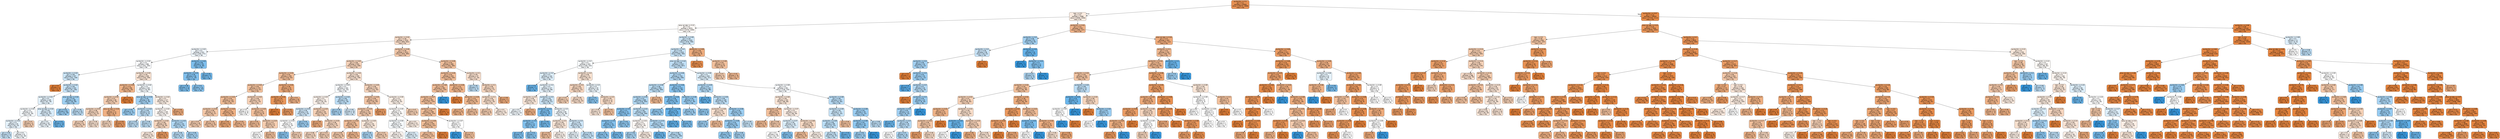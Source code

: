 digraph Tree {
node [shape=box, style="filled, rounded", color="black", fontname=helvetica] ;
edge [fontname=helvetica] ;
0 [label="euribor3m <= 0.1\ngini = 0.2\nsamples = 32940\nvalue = [29272, 3668]\nclass = No", fillcolor="#e89152"] ;
1 [label="loan <= 0.5\ngini = 0.5\nsamples = 3386\nvalue = [1830, 1556]\nclass = No", fillcolor="#fbece1"] ;
0 -> 1 [labeldistance=2.5, labelangle=45, headlabel="True"] ;
2 [label="emp.var.rate <= 0.22\ngini = 0.5\nsamples = 2879\nvalue = [1470, 1409]\nclass = No", fillcolor="#fefaf7"] ;
1 -> 2 ;
3 [label="euribor3m <= 0.02\ngini = 0.49\nsamples = 1534\nvalue = [894, 640]\nclass = No", fillcolor="#f8dbc7"] ;
2 -> 3 ;
4 [label="euribor3m <= 0.02\ngini = 0.5\nsamples = 521\nvalue = [250, 271]\nclass = Yes", fillcolor="#f0f7fd"] ;
3 -> 4 ;
5 [label="euribor3m <= 0.02\ngini = 0.5\nsamples = 486\nvalue = [241, 245]\nclass = Yes", fillcolor="#fcfdff"] ;
4 -> 5 ;
6 [label="euribor3m <= 0.02\ngini = 0.49\nsamples = 237\nvalue = [101, 136]\nclass = Yes", fillcolor="#cce6f8"] ;
5 -> 6 ;
7 [label="gini = 0.0\nsamples = 4\nvalue = [4, 0]\nclass = No", fillcolor="#e58139"] ;
6 -> 7 ;
8 [label="euribor3m <= 0.02\ngini = 0.49\nsamples = 233\nvalue = [97, 136]\nclass = Yes", fillcolor="#c6e3f8"] ;
6 -> 8 ;
9 [label="euribor3m <= 0.02\ngini = 0.5\nsamples = 145\nvalue = [67, 78]\nclass = Yes", fillcolor="#e3f1fb"] ;
8 -> 9 ;
10 [label="euribor3m <= 0.02\ngini = 0.5\nsamples = 51\nvalue = [25, 26]\nclass = Yes", fillcolor="#f7fbfe"] ;
9 -> 10 ;
11 [label="euribor3m <= 0.02\ngini = 0.5\nsamples = 43\nvalue = [20, 23]\nclass = Yes", fillcolor="#e5f2fc"] ;
10 -> 11 ;
12 [label="gini = 0.49\nsamples = 12\nvalue = [5, 7]\nclass = Yes", fillcolor="#c6e3f8"] ;
11 -> 12 ;
13 [label="gini = 0.5\nsamples = 31\nvalue = [15, 16]\nclass = Yes", fillcolor="#f3f9fd"] ;
11 -> 13 ;
14 [label="gini = 0.47\nsamples = 8\nvalue = [5, 3]\nclass = No", fillcolor="#f5cdb0"] ;
10 -> 14 ;
15 [label="emp.var.rate <= 0.04\ngini = 0.49\nsamples = 94\nvalue = [42, 52]\nclass = Yes", fillcolor="#d9ecfa"] ;
9 -> 15 ;
16 [label="gini = 0.5\nsamples = 84\nvalue = [40, 44]\nclass = Yes", fillcolor="#edf6fd"] ;
15 -> 16 ;
17 [label="gini = 0.32\nsamples = 10\nvalue = [2, 8]\nclass = Yes", fillcolor="#6ab6ec"] ;
15 -> 17 ;
18 [label="emp.var.rate <= 0.04\ngini = 0.45\nsamples = 88\nvalue = [30, 58]\nclass = Yes", fillcolor="#9fd0f2"] ;
8 -> 18 ;
19 [label="gini = 0.44\nsamples = 68\nvalue = [22, 46]\nclass = Yes", fillcolor="#98ccf1"] ;
18 -> 19 ;
20 [label="gini = 0.48\nsamples = 20\nvalue = [8, 12]\nclass = Yes", fillcolor="#bddef6"] ;
18 -> 20 ;
21 [label="euribor3m <= 0.02\ngini = 0.49\nsamples = 249\nvalue = [140, 109]\nclass = No", fillcolor="#f9e3d3"] ;
5 -> 21 ;
22 [label="euribor3m <= 0.02\ngini = 0.41\nsamples = 86\nvalue = [61, 25]\nclass = No", fillcolor="#f0b58a"] ;
21 -> 22 ;
23 [label="euribor3m <= 0.02\ngini = 0.47\nsamples = 66\nvalue = [41, 25]\nclass = No", fillcolor="#f5ceb2"] ;
22 -> 23 ;
24 [label="euribor3m <= 0.02\ngini = 0.48\nsamples = 55\nvalue = [33, 22]\nclass = No", fillcolor="#f6d5bd"] ;
23 -> 24 ;
25 [label="gini = 0.48\nsamples = 41\nvalue = [25, 16]\nclass = No", fillcolor="#f6d2b8"] ;
24 -> 25 ;
26 [label="gini = 0.49\nsamples = 14\nvalue = [8, 6]\nclass = No", fillcolor="#f8e0ce"] ;
24 -> 26 ;
27 [label="emp.var.rate <= 0.04\ngini = 0.4\nsamples = 11\nvalue = [8, 3]\nclass = No", fillcolor="#efb083"] ;
23 -> 27 ;
28 [label="gini = 0.48\nsamples = 5\nvalue = [3, 2]\nclass = No", fillcolor="#f6d5bd"] ;
27 -> 28 ;
29 [label="gini = 0.28\nsamples = 6\nvalue = [5, 1]\nclass = No", fillcolor="#ea9a61"] ;
27 -> 29 ;
30 [label="gini = 0.0\nsamples = 20\nvalue = [20, 0]\nclass = No", fillcolor="#e58139"] ;
22 -> 30 ;
31 [label="euribor3m <= 0.02\ngini = 0.5\nsamples = 163\nvalue = [79, 84]\nclass = Yes", fillcolor="#f3f9fd"] ;
21 -> 31 ;
32 [label="emp.var.rate <= 0.04\ngini = 0.45\nsamples = 46\nvalue = [16, 30]\nclass = Yes", fillcolor="#a3d1f3"] ;
31 -> 32 ;
33 [label="gini = 0.44\nsamples = 31\nvalue = [10, 21]\nclass = Yes", fillcolor="#97ccf1"] ;
32 -> 33 ;
34 [label="euribor3m <= 0.02\ngini = 0.48\nsamples = 15\nvalue = [6, 9]\nclass = Yes", fillcolor="#bddef6"] ;
32 -> 34 ;
35 [label="gini = 0.48\nsamples = 10\nvalue = [4, 6]\nclass = Yes", fillcolor="#bddef6"] ;
34 -> 35 ;
36 [label="gini = 0.48\nsamples = 5\nvalue = [2, 3]\nclass = Yes", fillcolor="#bddef6"] ;
34 -> 36 ;
37 [label="euribor3m <= 0.02\ngini = 0.5\nsamples = 117\nvalue = [63, 54]\nclass = No", fillcolor="#fbede3"] ;
31 -> 37 ;
38 [label="euribor3m <= 0.02\ngini = 0.5\nsamples = 105\nvalue = [54, 51]\nclass = No", fillcolor="#fef8f4"] ;
37 -> 38 ;
39 [label="euribor3m <= 0.02\ngini = 0.48\nsamples = 65\nvalue = [39, 26]\nclass = No", fillcolor="#f6d5bd"] ;
38 -> 39 ;
40 [label="gini = 0.5\nsamples = 53\nvalue = [29, 24]\nclass = No", fillcolor="#fbe9dd"] ;
39 -> 40 ;
41 [label="gini = 0.28\nsamples = 12\nvalue = [10, 2]\nclass = No", fillcolor="#ea9a61"] ;
39 -> 41 ;
42 [label="euribor3m <= 0.02\ngini = 0.47\nsamples = 40\nvalue = [15, 25]\nclass = Yes", fillcolor="#b0d8f5"] ;
38 -> 42 ;
43 [label="gini = 0.48\nsamples = 23\nvalue = [9, 14]\nclass = Yes", fillcolor="#b8dcf6"] ;
42 -> 43 ;
44 [label="gini = 0.46\nsamples = 17\nvalue = [6, 11]\nclass = Yes", fillcolor="#a5d2f3"] ;
42 -> 44 ;
45 [label="gini = 0.38\nsamples = 12\nvalue = [9, 3]\nclass = No", fillcolor="#eeab7b"] ;
37 -> 45 ;
46 [label="euribor3m <= 0.02\ngini = 0.38\nsamples = 35\nvalue = [9, 26]\nclass = Yes", fillcolor="#7ebfee"] ;
4 -> 46 ;
47 [label="euribor3m <= 0.02\ngini = 0.39\nsamples = 26\nvalue = [7, 19]\nclass = Yes", fillcolor="#82c1ef"] ;
46 -> 47 ;
48 [label="gini = 0.38\nsamples = 12\nvalue = [3, 9]\nclass = Yes", fillcolor="#7bbeee"] ;
47 -> 48 ;
49 [label="gini = 0.41\nsamples = 14\nvalue = [4, 10]\nclass = Yes", fillcolor="#88c4ef"] ;
47 -> 49 ;
50 [label="gini = 0.35\nsamples = 9\nvalue = [2, 7]\nclass = Yes", fillcolor="#72b9ec"] ;
46 -> 50 ;
51 [label="euribor3m <= 0.05\ngini = 0.46\nsamples = 1013\nvalue = [644, 369]\nclass = No", fillcolor="#f4c9aa"] ;
3 -> 51 ;
52 [label="euribor3m <= 0.03\ngini = 0.48\nsamples = 533\nvalue = [324, 209]\nclass = No", fillcolor="#f6d2b9"] ;
51 -> 52 ;
53 [label="euribor3m <= 0.03\ngini = 0.44\nsamples = 195\nvalue = [132, 63]\nclass = No", fillcolor="#f1bd98"] ;
52 -> 53 ;
54 [label="euribor3m <= 0.02\ngini = 0.45\nsamples = 170\nvalue = [113, 57]\nclass = No", fillcolor="#f2c19d"] ;
53 -> 54 ;
55 [label="euribor3m <= 0.02\ngini = 0.44\nsamples = 134\nvalue = [91, 43]\nclass = No", fillcolor="#f1bd97"] ;
54 -> 55 ;
56 [label="euribor3m <= 0.02\ngini = 0.46\nsamples = 75\nvalue = [48, 27]\nclass = No", fillcolor="#f4c8a8"] ;
55 -> 56 ;
57 [label="gini = 0.47\nsamples = 46\nvalue = [29, 17]\nclass = No", fillcolor="#f4cbad"] ;
56 -> 57 ;
58 [label="gini = 0.45\nsamples = 29\nvalue = [19, 10]\nclass = No", fillcolor="#f3c3a1"] ;
56 -> 58 ;
59 [label="euribor3m <= 0.02\ngini = 0.4\nsamples = 59\nvalue = [43, 16]\nclass = No", fillcolor="#efb083"] ;
55 -> 59 ;
60 [label="gini = 0.35\nsamples = 22\nvalue = [17, 5]\nclass = No", fillcolor="#eda673"] ;
59 -> 60 ;
61 [label="gini = 0.42\nsamples = 37\nvalue = [26, 11]\nclass = No", fillcolor="#f0b68d"] ;
59 -> 61 ;
62 [label="euribor3m <= 0.02\ngini = 0.48\nsamples = 36\nvalue = [22, 14]\nclass = No", fillcolor="#f6d1b7"] ;
54 -> 62 ;
63 [label="gini = 0.5\nsamples = 12\nvalue = [6, 6]\nclass = No", fillcolor="#ffffff"] ;
62 -> 63 ;
64 [label="euribor3m <= 0.03\ngini = 0.44\nsamples = 24\nvalue = [16, 8]\nclass = No", fillcolor="#f2c09c"] ;
62 -> 64 ;
65 [label="gini = 0.43\nsamples = 16\nvalue = [11, 5]\nclass = No", fillcolor="#f1ba93"] ;
64 -> 65 ;
66 [label="euribor3m <= 0.03\ngini = 0.47\nsamples = 8\nvalue = [5, 3]\nclass = No", fillcolor="#f5cdb0"] ;
64 -> 66 ;
67 [label="gini = 0.5\nsamples = 2\nvalue = [1, 1]\nclass = No", fillcolor="#ffffff"] ;
66 -> 67 ;
68 [label="gini = 0.44\nsamples = 6\nvalue = [4, 2]\nclass = No", fillcolor="#f2c09c"] ;
66 -> 68 ;
69 [label="euribor3m <= 0.03\ngini = 0.36\nsamples = 25\nvalue = [19, 6]\nclass = No", fillcolor="#eda978"] ;
53 -> 69 ;
70 [label="euribor3m <= 0.03\ngini = 0.24\nsamples = 7\nvalue = [6, 1]\nclass = No", fillcolor="#e9965a"] ;
69 -> 70 ;
71 [label="gini = 0.0\nsamples = 1\nvalue = [1, 0]\nclass = No", fillcolor="#e58139"] ;
70 -> 71 ;
72 [label="gini = 0.28\nsamples = 6\nvalue = [5, 1]\nclass = No", fillcolor="#ea9a61"] ;
70 -> 72 ;
73 [label="gini = 0.4\nsamples = 18\nvalue = [13, 5]\nclass = No", fillcolor="#efb185"] ;
69 -> 73 ;
74 [label="euribor3m <= 0.04\ngini = 0.49\nsamples = 338\nvalue = [192, 146]\nclass = No", fillcolor="#f9e1d0"] ;
52 -> 74 ;
75 [label="euribor3m <= 0.03\ngini = 0.5\nsamples = 104\nvalue = [51, 53]\nclass = Yes", fillcolor="#f8fbfe"] ;
74 -> 75 ;
76 [label="euribor3m <= 0.03\ngini = 0.5\nsamples = 74\nvalue = [39, 35]\nclass = No", fillcolor="#fcf2eb"] ;
75 -> 76 ;
77 [label="euribor3m <= 0.03\ngini = 0.49\nsamples = 35\nvalue = [15, 20]\nclass = Yes", fillcolor="#cee6f8"] ;
76 -> 77 ;
78 [label="euribor3m <= 0.03\ngini = 0.5\nsamples = 20\nvalue = [10, 10]\nclass = No", fillcolor="#ffffff"] ;
77 -> 78 ;
79 [label="gini = 0.41\nsamples = 7\nvalue = [2, 5]\nclass = Yes", fillcolor="#88c4ef"] ;
78 -> 79 ;
80 [label="gini = 0.47\nsamples = 13\nvalue = [8, 5]\nclass = No", fillcolor="#f5d0b5"] ;
78 -> 80 ;
81 [label="gini = 0.44\nsamples = 15\nvalue = [5, 10]\nclass = Yes", fillcolor="#9ccef2"] ;
77 -> 81 ;
82 [label="euribor3m <= 0.03\ngini = 0.47\nsamples = 39\nvalue = [24, 15]\nclass = No", fillcolor="#f5d0b5"] ;
76 -> 82 ;
83 [label="gini = 0.38\nsamples = 4\nvalue = [3, 1]\nclass = No", fillcolor="#eeab7b"] ;
82 -> 83 ;
84 [label="euribor3m <= 0.03\ngini = 0.48\nsamples = 35\nvalue = [21, 14]\nclass = No", fillcolor="#f6d5bd"] ;
82 -> 84 ;
85 [label="gini = 0.48\nsamples = 22\nvalue = [13, 9]\nclass = No", fillcolor="#f7d8c2"] ;
84 -> 85 ;
86 [label="gini = 0.47\nsamples = 13\nvalue = [8, 5]\nclass = No", fillcolor="#f5d0b5"] ;
84 -> 86 ;
87 [label="euribor3m <= 0.04\ngini = 0.48\nsamples = 30\nvalue = [12, 18]\nclass = Yes", fillcolor="#bddef6"] ;
75 -> 87 ;
88 [label="gini = 0.46\nsamples = 14\nvalue = [5, 9]\nclass = Yes", fillcolor="#a7d3f3"] ;
87 -> 88 ;
89 [label="gini = 0.49\nsamples = 16\nvalue = [7, 9]\nclass = Yes", fillcolor="#d3e9f9"] ;
87 -> 89 ;
90 [label="euribor3m <= 0.05\ngini = 0.48\nsamples = 234\nvalue = [141, 93]\nclass = No", fillcolor="#f6d4bc"] ;
74 -> 90 ;
91 [label="euribor3m <= 0.05\ngini = 0.46\nsamples = 142\nvalue = [92, 50]\nclass = No", fillcolor="#f3c5a5"] ;
90 -> 91 ;
92 [label="euribor3m <= 0.04\ngini = 0.46\nsamples = 131\nvalue = [83, 48]\nclass = No", fillcolor="#f4caac"] ;
91 -> 92 ;
93 [label="euribor3m <= 0.04\ngini = 0.44\nsamples = 91\nvalue = [61, 30]\nclass = No", fillcolor="#f2bf9a"] ;
92 -> 93 ;
94 [label="gini = 0.46\nsamples = 44\nvalue = [28, 16]\nclass = No", fillcolor="#f4c9aa"] ;
93 -> 94 ;
95 [label="gini = 0.42\nsamples = 47\nvalue = [33, 14]\nclass = No", fillcolor="#f0b68d"] ;
93 -> 95 ;
96 [label="euribor3m <= 0.04\ngini = 0.5\nsamples = 40\nvalue = [22, 18]\nclass = No", fillcolor="#fae8db"] ;
92 -> 96 ;
97 [label="gini = 0.46\nsamples = 11\nvalue = [4, 7]\nclass = Yes", fillcolor="#aad5f4"] ;
96 -> 97 ;
98 [label="gini = 0.47\nsamples = 29\nvalue = [18, 11]\nclass = No", fillcolor="#f5ceb2"] ;
96 -> 98 ;
99 [label="gini = 0.3\nsamples = 11\nvalue = [9, 2]\nclass = No", fillcolor="#eb9d65"] ;
91 -> 99 ;
100 [label="euribor3m <= 0.05\ngini = 0.5\nsamples = 92\nvalue = [49, 43]\nclass = No", fillcolor="#fcf0e7"] ;
90 -> 100 ;
101 [label="euribor3m <= 0.05\ngini = 0.5\nsamples = 71\nvalue = [36, 35]\nclass = No", fillcolor="#fefcfa"] ;
100 -> 101 ;
102 [label="euribor3m <= 0.05\ngini = 0.5\nsamples = 47\nvalue = [23, 24]\nclass = Yes", fillcolor="#f7fbfe"] ;
101 -> 102 ;
103 [label="gini = 0.5\nsamples = 25\nvalue = [13, 12]\nclass = No", fillcolor="#fdf5f0"] ;
102 -> 103 ;
104 [label="gini = 0.5\nsamples = 22\nvalue = [10, 12]\nclass = Yes", fillcolor="#deeffb"] ;
102 -> 104 ;
105 [label="gini = 0.5\nsamples = 24\nvalue = [13, 11]\nclass = No", fillcolor="#fbece1"] ;
101 -> 105 ;
106 [label="gini = 0.47\nsamples = 21\nvalue = [13, 8]\nclass = No", fillcolor="#f5cfb3"] ;
100 -> 106 ;
107 [label="euribor3m <= 0.09\ngini = 0.44\nsamples = 480\nvalue = [320, 160]\nclass = No", fillcolor="#f2c09c"] ;
51 -> 107 ;
108 [label="euribor3m <= 0.09\ngini = 0.44\nsamples = 433\nvalue = [293, 140]\nclass = No", fillcolor="#f1bd98"] ;
107 -> 108 ;
109 [label="euribor3m <= 0.08\ngini = 0.44\nsamples = 382\nvalue = [257, 125]\nclass = No", fillcolor="#f2be99"] ;
108 -> 109 ;
110 [label="euribor3m <= 0.07\ngini = 0.44\nsamples = 381\nvalue = [257, 124]\nclass = No", fillcolor="#f2be99"] ;
109 -> 110 ;
111 [label="euribor3m <= 0.07\ngini = 0.44\nsamples = 380\nvalue = [256, 124]\nclass = No", fillcolor="#f2be99"] ;
110 -> 111 ;
112 [label="euribor3m <= 0.06\ngini = 0.44\nsamples = 376\nvalue = [254, 122]\nclass = No", fillcolor="#f1be98"] ;
111 -> 112 ;
113 [label="gini = 0.44\nsamples = 373\nvalue = [251, 122]\nclass = No", fillcolor="#f2be99"] ;
112 -> 113 ;
114 [label="gini = 0.0\nsamples = 3\nvalue = [3, 0]\nclass = No", fillcolor="#e58139"] ;
112 -> 114 ;
115 [label="euribor3m <= 0.07\ngini = 0.5\nsamples = 4\nvalue = [2, 2]\nclass = No", fillcolor="#ffffff"] ;
111 -> 115 ;
116 [label="gini = 0.0\nsamples = 1\nvalue = [0, 1]\nclass = Yes", fillcolor="#399de5"] ;
115 -> 116 ;
117 [label="gini = 0.44\nsamples = 3\nvalue = [2, 1]\nclass = No", fillcolor="#f2c09c"] ;
115 -> 117 ;
118 [label="gini = 0.0\nsamples = 1\nvalue = [1, 0]\nclass = No", fillcolor="#e58139"] ;
110 -> 118 ;
119 [label="gini = 0.0\nsamples = 1\nvalue = [0, 1]\nclass = Yes", fillcolor="#399de5"] ;
109 -> 119 ;
120 [label="euribor3m <= 0.09\ngini = 0.42\nsamples = 51\nvalue = [36, 15]\nclass = No", fillcolor="#f0b58b"] ;
108 -> 120 ;
121 [label="gini = 0.0\nsamples = 2\nvalue = [2, 0]\nclass = No", fillcolor="#e58139"] ;
120 -> 121 ;
122 [label="euribor3m <= 0.09\ngini = 0.42\nsamples = 49\nvalue = [34, 15]\nclass = No", fillcolor="#f0b990"] ;
120 -> 122 ;
123 [label="gini = 0.4\nsamples = 25\nvalue = [18, 7]\nclass = No", fillcolor="#efb286"] ;
122 -> 123 ;
124 [label="gini = 0.44\nsamples = 24\nvalue = [16, 8]\nclass = No", fillcolor="#f2c09c"] ;
122 -> 124 ;
125 [label="euribor3m <= 0.1\ngini = 0.49\nsamples = 47\nvalue = [27, 20]\nclass = No", fillcolor="#f8decc"] ;
107 -> 125 ;
126 [label="gini = 0.48\nsamples = 5\nvalue = [2, 3]\nclass = Yes", fillcolor="#bddef6"] ;
125 -> 126 ;
127 [label="euribor3m <= 0.1\ngini = 0.48\nsamples = 42\nvalue = [25, 17]\nclass = No", fillcolor="#f7d7c0"] ;
125 -> 127 ;
128 [label="euribor3m <= 0.1\ngini = 0.49\nsamples = 38\nvalue = [22, 16]\nclass = No", fillcolor="#f8ddc9"] ;
127 -> 128 ;
129 [label="gini = 0.47\nsamples = 16\nvalue = [10, 6]\nclass = No", fillcolor="#f5cdb0"] ;
128 -> 129 ;
130 [label="gini = 0.5\nsamples = 22\nvalue = [12, 10]\nclass = No", fillcolor="#fbeade"] ;
128 -> 130 ;
131 [label="gini = 0.38\nsamples = 4\nvalue = [3, 1]\nclass = No", fillcolor="#eeab7b"] ;
127 -> 131 ;
132 [label="euribor3m <= 0.09\ngini = 0.49\nsamples = 1345\nvalue = [576, 769]\nclass = Yes", fillcolor="#cde6f8"] ;
2 -> 132 ;
133 [label="euribor3m <= 0.0\ngini = 0.49\nsamples = 1310\nvalue = [550, 760]\nclass = Yes", fillcolor="#c8e4f8"] ;
132 -> 133 ;
134 [label="euribor3m <= 0.0\ngini = 0.5\nsamples = 203\nvalue = [100, 103]\nclass = Yes", fillcolor="#f9fcfe"] ;
133 -> 134 ;
135 [label="euribor3m <= 0.0\ngini = 0.5\nsamples = 132\nvalue = [60, 72]\nclass = Yes", fillcolor="#deeffb"] ;
134 -> 135 ;
136 [label="gini = 0.32\nsamples = 5\nvalue = [1, 4]\nclass = Yes", fillcolor="#6ab6ec"] ;
135 -> 136 ;
137 [label="euribor3m <= 0.0\ngini = 0.5\nsamples = 127\nvalue = [59, 68]\nclass = Yes", fillcolor="#e5f2fc"] ;
135 -> 137 ;
138 [label="euribor3m <= 0.0\ngini = 0.49\nsamples = 38\nvalue = [21, 17]\nclass = No", fillcolor="#fae7d9"] ;
137 -> 138 ;
139 [label="gini = 0.5\nsamples = 27\nvalue = [13, 14]\nclass = Yes", fillcolor="#f1f8fd"] ;
138 -> 139 ;
140 [label="gini = 0.4\nsamples = 11\nvalue = [8, 3]\nclass = No", fillcolor="#efb083"] ;
138 -> 140 ;
141 [label="euribor3m <= 0.0\ngini = 0.49\nsamples = 89\nvalue = [38, 51]\nclass = Yes", fillcolor="#cde6f8"] ;
137 -> 141 ;
142 [label="euribor3m <= 0.0\ngini = 0.38\nsamples = 20\nvalue = [5, 15]\nclass = Yes", fillcolor="#7bbeee"] ;
141 -> 142 ;
143 [label="euribor3m <= 0.0\ngini = 0.4\nsamples = 11\nvalue = [3, 8]\nclass = Yes", fillcolor="#83c2ef"] ;
142 -> 143 ;
144 [label="gini = 0.38\nsamples = 4\nvalue = [1, 3]\nclass = Yes", fillcolor="#7bbeee"] ;
143 -> 144 ;
145 [label="gini = 0.41\nsamples = 7\nvalue = [2, 5]\nclass = Yes", fillcolor="#88c4ef"] ;
143 -> 145 ;
146 [label="gini = 0.35\nsamples = 9\nvalue = [2, 7]\nclass = Yes", fillcolor="#72b9ec"] ;
142 -> 146 ;
147 [label="euribor3m <= 0.0\ngini = 0.5\nsamples = 69\nvalue = [33, 36]\nclass = Yes", fillcolor="#eff7fd"] ;
141 -> 147 ;
148 [label="euribor3m <= 0.0\ngini = 0.49\nsamples = 25\nvalue = [14, 11]\nclass = No", fillcolor="#f9e4d5"] ;
147 -> 148 ;
149 [label="gini = 0.44\nsamples = 6\nvalue = [4, 2]\nclass = No", fillcolor="#f2c09c"] ;
148 -> 149 ;
150 [label="gini = 0.5\nsamples = 19\nvalue = [10, 9]\nclass = No", fillcolor="#fcf2eb"] ;
148 -> 150 ;
151 [label="euribor3m <= 0.0\ngini = 0.49\nsamples = 44\nvalue = [19, 25]\nclass = Yes", fillcolor="#cfe7f9"] ;
147 -> 151 ;
152 [label="gini = 0.5\nsamples = 17\nvalue = [8, 9]\nclass = Yes", fillcolor="#e9f4fc"] ;
151 -> 152 ;
153 [label="gini = 0.48\nsamples = 27\nvalue = [11, 16]\nclass = Yes", fillcolor="#c1e0f7"] ;
151 -> 153 ;
154 [label="euribor3m <= 0.0\ngini = 0.49\nsamples = 71\nvalue = [40, 31]\nclass = No", fillcolor="#f9e3d2"] ;
134 -> 154 ;
155 [label="euribor3m <= 0.0\ngini = 0.48\nsamples = 52\nvalue = [31, 21]\nclass = No", fillcolor="#f7d6bf"] ;
154 -> 155 ;
156 [label="gini = 0.47\nsamples = 21\nvalue = [13, 8]\nclass = No", fillcolor="#f5cfb3"] ;
155 -> 156 ;
157 [label="gini = 0.49\nsamples = 31\nvalue = [18, 13]\nclass = No", fillcolor="#f8dcc8"] ;
155 -> 157 ;
158 [label="euribor3m <= 0.0\ngini = 0.5\nsamples = 19\nvalue = [9, 10]\nclass = Yes", fillcolor="#ebf5fc"] ;
154 -> 158 ;
159 [label="gini = 0.41\nsamples = 7\nvalue = [2, 5]\nclass = Yes", fillcolor="#88c4ef"] ;
158 -> 159 ;
160 [label="euribor3m <= 0.0\ngini = 0.49\nsamples = 12\nvalue = [7, 5]\nclass = No", fillcolor="#f8dbc6"] ;
158 -> 160 ;
161 [label="gini = 0.49\nsamples = 9\nvalue = [5, 4]\nclass = No", fillcolor="#fae6d7"] ;
160 -> 161 ;
162 [label="gini = 0.44\nsamples = 3\nvalue = [2, 1]\nclass = No", fillcolor="#f2c09c"] ;
160 -> 162 ;
163 [label="emp.var.rate <= 0.42\ngini = 0.48\nsamples = 1107\nvalue = [450, 657]\nclass = Yes", fillcolor="#c1e0f7"] ;
133 -> 163 ;
164 [label="euribor3m <= 0.06\ngini = 0.47\nsamples = 704\nvalue = [268, 436]\nclass = Yes", fillcolor="#b3d9f5"] ;
163 -> 164 ;
165 [label="euribor3m <= 0.06\ngini = 0.48\nsamples = 594\nvalue = [236, 358]\nclass = Yes", fillcolor="#bcdef6"] ;
164 -> 165 ;
166 [label="euribor3m <= 0.01\ngini = 0.47\nsamples = 568\nvalue = [218, 350]\nclass = Yes", fillcolor="#b4daf5"] ;
165 -> 166 ;
167 [label="euribor3m <= 0.0\ngini = 0.4\nsamples = 71\nvalue = [20, 51]\nclass = Yes", fillcolor="#87c3ef"] ;
166 -> 167 ;
168 [label="euribor3m <= 0.0\ngini = 0.4\nsamples = 51\nvalue = [14, 37]\nclass = Yes", fillcolor="#84c2ef"] ;
167 -> 168 ;
169 [label="gini = 0.41\nsamples = 38\nvalue = [11, 27]\nclass = Yes", fillcolor="#8ac5f0"] ;
168 -> 169 ;
170 [label="gini = 0.36\nsamples = 13\nvalue = [3, 10]\nclass = Yes", fillcolor="#74baed"] ;
168 -> 170 ;
171 [label="gini = 0.42\nsamples = 20\nvalue = [6, 14]\nclass = Yes", fillcolor="#8ec7f0"] ;
167 -> 171 ;
172 [label="euribor3m <= 0.01\ngini = 0.48\nsamples = 497\nvalue = [198, 299]\nclass = Yes", fillcolor="#bcdef6"] ;
166 -> 172 ;
173 [label="euribor3m <= 0.01\ngini = 0.5\nsamples = 72\nvalue = [37, 35]\nclass = No", fillcolor="#fef8f4"] ;
172 -> 173 ;
174 [label="gini = 0.46\nsamples = 11\nvalue = [4, 7]\nclass = Yes", fillcolor="#aad5f4"] ;
173 -> 174 ;
175 [label="gini = 0.5\nsamples = 61\nvalue = [33, 28]\nclass = No", fillcolor="#fbece1"] ;
173 -> 175 ;
176 [label="euribor3m <= 0.01\ngini = 0.47\nsamples = 425\nvalue = [161, 264]\nclass = Yes", fillcolor="#b2d9f5"] ;
172 -> 176 ;
177 [label="gini = 0.31\nsamples = 31\nvalue = [6, 25]\nclass = Yes", fillcolor="#69b5eb"] ;
176 -> 177 ;
178 [label="gini = 0.48\nsamples = 394\nvalue = [155, 239]\nclass = Yes", fillcolor="#b9ddf6"] ;
176 -> 178 ;
179 [label="gini = 0.43\nsamples = 26\nvalue = [18, 8]\nclass = No", fillcolor="#f1b991"] ;
165 -> 179 ;
180 [label="euribor3m <= 0.06\ngini = 0.41\nsamples = 110\nvalue = [32, 78]\nclass = Yes", fillcolor="#8ac5f0"] ;
164 -> 180 ;
181 [label="euribor3m <= 0.06\ngini = 0.38\nsamples = 58\nvalue = [15, 43]\nclass = Yes", fillcolor="#7ebfee"] ;
180 -> 181 ;
182 [label="gini = 0.43\nsamples = 32\nvalue = [10, 22]\nclass = Yes", fillcolor="#93caf1"] ;
181 -> 182 ;
183 [label="euribor3m <= 0.06\ngini = 0.31\nsamples = 26\nvalue = [5, 21]\nclass = Yes", fillcolor="#68b4eb"] ;
181 -> 183 ;
184 [label="gini = 0.28\nsamples = 18\nvalue = [3, 15]\nclass = Yes", fillcolor="#61b1ea"] ;
183 -> 184 ;
185 [label="gini = 0.38\nsamples = 8\nvalue = [2, 6]\nclass = Yes", fillcolor="#7bbeee"] ;
183 -> 185 ;
186 [label="euribor3m <= 0.06\ngini = 0.44\nsamples = 52\nvalue = [17, 35]\nclass = Yes", fillcolor="#99cdf2"] ;
180 -> 186 ;
187 [label="gini = 0.44\nsamples = 39\nvalue = [13, 26]\nclass = Yes", fillcolor="#9ccef2"] ;
186 -> 187 ;
188 [label="gini = 0.43\nsamples = 13\nvalue = [4, 9]\nclass = Yes", fillcolor="#91c9f1"] ;
186 -> 188 ;
189 [label="euribor3m <= 0.06\ngini = 0.5\nsamples = 403\nvalue = [182, 221]\nclass = Yes", fillcolor="#dceefa"] ;
163 -> 189 ;
190 [label="euribor3m <= 0.05\ngini = 0.47\nsamples = 142\nvalue = [54, 88]\nclass = Yes", fillcolor="#b2d9f5"] ;
189 -> 190 ;
191 [label="gini = 0.28\nsamples = 12\nvalue = [2, 10]\nclass = Yes", fillcolor="#61b1ea"] ;
190 -> 191 ;
192 [label="euribor3m <= 0.06\ngini = 0.48\nsamples = 130\nvalue = [52, 78]\nclass = Yes", fillcolor="#bddef6"] ;
190 -> 192 ;
193 [label="euribor3m <= 0.06\ngini = 0.49\nsamples = 37\nvalue = [21, 16]\nclass = No", fillcolor="#f9e1d0"] ;
192 -> 193 ;
194 [label="gini = 0.44\nsamples = 12\nvalue = [4, 8]\nclass = Yes", fillcolor="#9ccef2"] ;
193 -> 194 ;
195 [label="gini = 0.44\nsamples = 25\nvalue = [17, 8]\nclass = No", fillcolor="#f1bc96"] ;
193 -> 195 ;
196 [label="euribor3m <= 0.06\ngini = 0.44\nsamples = 93\nvalue = [31, 62]\nclass = Yes", fillcolor="#9ccef2"] ;
192 -> 196 ;
197 [label="euribor3m <= 0.06\ngini = 0.44\nsamples = 81\nvalue = [26, 55]\nclass = Yes", fillcolor="#97cbf1"] ;
196 -> 197 ;
198 [label="gini = 0.43\nsamples = 67\nvalue = [21, 46]\nclass = Yes", fillcolor="#93caf1"] ;
197 -> 198 ;
199 [label="gini = 0.46\nsamples = 14\nvalue = [5, 9]\nclass = Yes", fillcolor="#a7d3f3"] ;
197 -> 199 ;
200 [label="gini = 0.49\nsamples = 12\nvalue = [5, 7]\nclass = Yes", fillcolor="#c6e3f8"] ;
196 -> 200 ;
201 [label="euribor3m <= 0.08\ngini = 0.5\nsamples = 261\nvalue = [128, 133]\nclass = Yes", fillcolor="#f8fbfe"] ;
189 -> 201 ;
202 [label="euribor3m <= 0.06\ngini = 0.49\nsamples = 154\nvalue = [86, 68]\nclass = No", fillcolor="#fae5d6"] ;
201 -> 202 ;
203 [label="euribor3m <= 0.06\ngini = 0.44\nsamples = 27\nvalue = [18, 9]\nclass = No", fillcolor="#f2c09c"] ;
202 -> 203 ;
204 [label="gini = 0.43\nsamples = 16\nvalue = [11, 5]\nclass = No", fillcolor="#f1ba93"] ;
203 -> 204 ;
205 [label="gini = 0.46\nsamples = 11\nvalue = [7, 4]\nclass = No", fillcolor="#f4c9aa"] ;
203 -> 205 ;
206 [label="euribor3m <= 0.07\ngini = 0.5\nsamples = 127\nvalue = [68, 59]\nclass = No", fillcolor="#fceee5"] ;
202 -> 206 ;
207 [label="euribor3m <= 0.07\ngini = 0.49\nsamples = 49\nvalue = [22, 27]\nclass = Yes", fillcolor="#daedfa"] ;
206 -> 207 ;
208 [label="gini = 0.5\nsamples = 38\nvalue = [19, 19]\nclass = No", fillcolor="#ffffff"] ;
207 -> 208 ;
209 [label="gini = 0.4\nsamples = 11\nvalue = [3, 8]\nclass = Yes", fillcolor="#83c2ef"] ;
207 -> 209 ;
210 [label="euribor3m <= 0.08\ngini = 0.48\nsamples = 78\nvalue = [46, 32]\nclass = No", fillcolor="#f7d9c3"] ;
206 -> 210 ;
211 [label="gini = 0.44\nsamples = 31\nvalue = [21, 10]\nclass = No", fillcolor="#f1bd97"] ;
210 -> 211 ;
212 [label="gini = 0.5\nsamples = 47\nvalue = [25, 22]\nclass = No", fillcolor="#fcf0e7"] ;
210 -> 212 ;
213 [label="euribor3m <= 0.09\ngini = 0.48\nsamples = 107\nvalue = [42, 65]\nclass = Yes", fillcolor="#b9dcf6"] ;
201 -> 213 ;
214 [label="euribor3m <= 0.09\ngini = 0.49\nsamples = 74\nvalue = [31, 43]\nclass = Yes", fillcolor="#c8e4f8"] ;
213 -> 214 ;
215 [label="euribor3m <= 0.09\ngini = 0.48\nsamples = 68\nvalue = [27, 41]\nclass = Yes", fillcolor="#bbdef6"] ;
214 -> 215 ;
216 [label="gini = 0.48\nsamples = 63\nvalue = [26, 37]\nclass = Yes", fillcolor="#c4e2f7"] ;
215 -> 216 ;
217 [label="gini = 0.32\nsamples = 5\nvalue = [1, 4]\nclass = Yes", fillcolor="#6ab6ec"] ;
215 -> 217 ;
218 [label="gini = 0.44\nsamples = 6\nvalue = [4, 2]\nclass = No", fillcolor="#f2c09c"] ;
214 -> 218 ;
219 [label="euribor3m <= 0.09\ngini = 0.44\nsamples = 33\nvalue = [11, 22]\nclass = Yes", fillcolor="#9ccef2"] ;
213 -> 219 ;
220 [label="euribor3m <= 0.09\ngini = 0.42\nsamples = 23\nvalue = [7, 16]\nclass = Yes", fillcolor="#90c8f0"] ;
219 -> 220 ;
221 [label="gini = 0.44\nsamples = 21\nvalue = [7, 14]\nclass = Yes", fillcolor="#9ccef2"] ;
220 -> 221 ;
222 [label="gini = 0.0\nsamples = 2\nvalue = [0, 2]\nclass = Yes", fillcolor="#399de5"] ;
220 -> 222 ;
223 [label="gini = 0.48\nsamples = 10\nvalue = [4, 6]\nclass = Yes", fillcolor="#bddef6"] ;
219 -> 223 ;
224 [label="euribor3m <= 0.09\ngini = 0.38\nsamples = 35\nvalue = [26, 9]\nclass = No", fillcolor="#eead7e"] ;
132 -> 224 ;
225 [label="gini = 0.17\nsamples = 11\nvalue = [10, 1]\nclass = No", fillcolor="#e88e4d"] ;
224 -> 225 ;
226 [label="euribor3m <= 0.09\ngini = 0.44\nsamples = 24\nvalue = [16, 8]\nclass = No", fillcolor="#f2c09c"] ;
224 -> 226 ;
227 [label="gini = 0.47\nsamples = 8\nvalue = [5, 3]\nclass = No", fillcolor="#f5cdb0"] ;
226 -> 227 ;
228 [label="gini = 0.43\nsamples = 16\nvalue = [11, 5]\nclass = No", fillcolor="#f1ba93"] ;
226 -> 228 ;
229 [label="euribor3m <= 0.01\ngini = 0.41\nsamples = 507\nvalue = [360, 147]\nclass = No", fillcolor="#f0b48a"] ;
1 -> 229 ;
230 [label="euribor3m <= 0.0\ngini = 0.46\nsamples = 54\nvalue = [19, 35]\nclass = Yes", fillcolor="#a4d2f3"] ;
229 -> 230 ;
231 [label="euribor3m <= 0.0\ngini = 0.49\nsamples = 38\nvalue = [16, 22]\nclass = Yes", fillcolor="#c9e4f8"] ;
230 -> 231 ;
232 [label="euribor3m <= 0.0\ngini = 0.46\nsamples = 34\nvalue = [12, 22]\nclass = Yes", fillcolor="#a5d2f3"] ;
231 -> 232 ;
233 [label="gini = 0.0\nsamples = 1\nvalue = [1, 0]\nclass = No", fillcolor="#e58139"] ;
232 -> 233 ;
234 [label="euribor3m <= 0.0\ngini = 0.44\nsamples = 33\nvalue = [11, 22]\nclass = Yes", fillcolor="#9ccef2"] ;
232 -> 234 ;
235 [label="gini = 0.24\nsamples = 7\nvalue = [1, 6]\nclass = Yes", fillcolor="#5aade9"] ;
234 -> 235 ;
236 [label="euribor3m <= 0.0\ngini = 0.47\nsamples = 26\nvalue = [10, 16]\nclass = Yes", fillcolor="#b5daf5"] ;
234 -> 236 ;
237 [label="gini = 0.0\nsamples = 2\nvalue = [2, 0]\nclass = No", fillcolor="#e58139"] ;
236 -> 237 ;
238 [label="euribor3m <= 0.0\ngini = 0.44\nsamples = 24\nvalue = [8, 16]\nclass = Yes", fillcolor="#9ccef2"] ;
236 -> 238 ;
239 [label="euribor3m <= 0.0\ngini = 0.45\nsamples = 23\nvalue = [8, 15]\nclass = Yes", fillcolor="#a3d1f3"] ;
238 -> 239 ;
240 [label="gini = 0.32\nsamples = 5\nvalue = [1, 4]\nclass = Yes", fillcolor="#6ab6ec"] ;
239 -> 240 ;
241 [label="euribor3m <= 0.0\ngini = 0.48\nsamples = 18\nvalue = [7, 11]\nclass = Yes", fillcolor="#b7dbf6"] ;
239 -> 241 ;
242 [label="gini = 0.5\nsamples = 2\nvalue = [1, 1]\nclass = No", fillcolor="#ffffff"] ;
241 -> 242 ;
243 [label="gini = 0.47\nsamples = 16\nvalue = [6, 10]\nclass = Yes", fillcolor="#b0d8f5"] ;
241 -> 243 ;
244 [label="gini = 0.0\nsamples = 1\nvalue = [0, 1]\nclass = Yes", fillcolor="#399de5"] ;
238 -> 244 ;
245 [label="gini = 0.0\nsamples = 4\nvalue = [4, 0]\nclass = No", fillcolor="#e58139"] ;
231 -> 245 ;
246 [label="euribor3m <= 0.0\ngini = 0.3\nsamples = 16\nvalue = [3, 13]\nclass = Yes", fillcolor="#67b4eb"] ;
230 -> 246 ;
247 [label="gini = 0.0\nsamples = 5\nvalue = [0, 5]\nclass = Yes", fillcolor="#399de5"] ;
246 -> 247 ;
248 [label="euribor3m <= 0.01\ngini = 0.4\nsamples = 11\nvalue = [3, 8]\nclass = Yes", fillcolor="#83c2ef"] ;
246 -> 248 ;
249 [label="gini = 0.47\nsamples = 8\nvalue = [3, 5]\nclass = Yes", fillcolor="#b0d8f5"] ;
248 -> 249 ;
250 [label="gini = 0.0\nsamples = 3\nvalue = [0, 3]\nclass = Yes", fillcolor="#399de5"] ;
248 -> 250 ;
251 [label="emp.var.rate <= 0.34\ngini = 0.37\nsamples = 453\nvalue = [341, 112]\nclass = No", fillcolor="#eeaa7a"] ;
229 -> 251 ;
252 [label="euribor3m <= 0.1\ngini = 0.43\nsamples = 232\nvalue = [160, 72]\nclass = No", fillcolor="#f1ba92"] ;
251 -> 252 ;
253 [label="euribor3m <= 0.04\ngini = 0.42\nsamples = 227\nvalue = [159, 68]\nclass = No", fillcolor="#f0b78e"] ;
252 -> 253 ;
254 [label="euribor3m <= 0.03\ngini = 0.45\nsamples = 150\nvalue = [98, 52]\nclass = No", fillcolor="#f3c4a2"] ;
253 -> 254 ;
255 [label="euribor3m <= 0.02\ngini = 0.44\nsamples = 140\nvalue = [94, 46]\nclass = No", fillcolor="#f2bf9a"] ;
254 -> 255 ;
256 [label="euribor3m <= 0.01\ngini = 0.47\nsamples = 78\nvalue = [48, 30]\nclass = No", fillcolor="#f5d0b5"] ;
255 -> 256 ;
257 [label="euribor3m <= 0.01\ngini = 0.41\nsamples = 21\nvalue = [15, 6]\nclass = No", fillcolor="#efb388"] ;
256 -> 257 ;
258 [label="euribor3m <= 0.01\ngini = 0.46\nsamples = 17\nvalue = [11, 6]\nclass = No", fillcolor="#f3c6a5"] ;
257 -> 258 ;
259 [label="gini = 0.32\nsamples = 5\nvalue = [4, 1]\nclass = No", fillcolor="#eca06a"] ;
258 -> 259 ;
260 [label="gini = 0.49\nsamples = 12\nvalue = [7, 5]\nclass = No", fillcolor="#f8dbc6"] ;
258 -> 260 ;
261 [label="gini = 0.0\nsamples = 4\nvalue = [4, 0]\nclass = No", fillcolor="#e58139"] ;
257 -> 261 ;
262 [label="euribor3m <= 0.01\ngini = 0.49\nsamples = 57\nvalue = [33, 24]\nclass = No", fillcolor="#f8ddc9"] ;
256 -> 262 ;
263 [label="euribor3m <= 0.01\ngini = 0.32\nsamples = 5\nvalue = [1, 4]\nclass = Yes", fillcolor="#6ab6ec"] ;
262 -> 263 ;
264 [label="gini = 0.5\nsamples = 2\nvalue = [1, 1]\nclass = No", fillcolor="#ffffff"] ;
263 -> 264 ;
265 [label="gini = 0.0\nsamples = 3\nvalue = [0, 3]\nclass = Yes", fillcolor="#399de5"] ;
263 -> 265 ;
266 [label="euribor3m <= 0.02\ngini = 0.47\nsamples = 52\nvalue = [32, 20]\nclass = No", fillcolor="#f5d0b5"] ;
262 -> 266 ;
267 [label="gini = 0.39\nsamples = 15\nvalue = [11, 4]\nclass = No", fillcolor="#eeaf81"] ;
266 -> 267 ;
268 [label="gini = 0.49\nsamples = 37\nvalue = [21, 16]\nclass = No", fillcolor="#f9e1d0"] ;
266 -> 268 ;
269 [label="euribor3m <= 0.02\ngini = 0.38\nsamples = 62\nvalue = [46, 16]\nclass = No", fillcolor="#eead7e"] ;
255 -> 269 ;
270 [label="euribor3m <= 0.02\ngini = 0.27\nsamples = 25\nvalue = [21, 4]\nclass = No", fillcolor="#ea995f"] ;
269 -> 270 ;
271 [label="euribor3m <= 0.02\ngini = 0.32\nsamples = 20\nvalue = [16, 4]\nclass = No", fillcolor="#eca06a"] ;
270 -> 271 ;
272 [label="gini = 0.0\nsamples = 3\nvalue = [3, 0]\nclass = No", fillcolor="#e58139"] ;
271 -> 272 ;
273 [label="gini = 0.36\nsamples = 17\nvalue = [13, 4]\nclass = No", fillcolor="#eda876"] ;
271 -> 273 ;
274 [label="gini = 0.0\nsamples = 5\nvalue = [5, 0]\nclass = No", fillcolor="#e58139"] ;
270 -> 274 ;
275 [label="euribor3m <= 0.02\ngini = 0.44\nsamples = 37\nvalue = [25, 12]\nclass = No", fillcolor="#f1bd98"] ;
269 -> 275 ;
276 [label="euribor3m <= 0.02\ngini = 0.38\nsamples = 4\nvalue = [1, 3]\nclass = Yes", fillcolor="#7bbeee"] ;
275 -> 276 ;
277 [label="gini = 0.5\nsamples = 2\nvalue = [1, 1]\nclass = No", fillcolor="#ffffff"] ;
276 -> 277 ;
278 [label="gini = 0.0\nsamples = 2\nvalue = [0, 2]\nclass = Yes", fillcolor="#399de5"] ;
276 -> 278 ;
279 [label="euribor3m <= 0.02\ngini = 0.4\nsamples = 33\nvalue = [24, 9]\nclass = No", fillcolor="#efb083"] ;
275 -> 279 ;
280 [label="gini = 0.49\nsamples = 7\nvalue = [4, 3]\nclass = No", fillcolor="#f8e0ce"] ;
279 -> 280 ;
281 [label="gini = 0.36\nsamples = 26\nvalue = [20, 6]\nclass = No", fillcolor="#eda774"] ;
279 -> 281 ;
282 [label="euribor3m <= 0.03\ngini = 0.48\nsamples = 10\nvalue = [4, 6]\nclass = Yes", fillcolor="#bddef6"] ;
254 -> 282 ;
283 [label="euribor3m <= 0.03\ngini = 0.32\nsamples = 5\nvalue = [1, 4]\nclass = Yes", fillcolor="#6ab6ec"] ;
282 -> 283 ;
284 [label="euribor3m <= 0.03\ngini = 0.5\nsamples = 2\nvalue = [1, 1]\nclass = No", fillcolor="#ffffff"] ;
283 -> 284 ;
285 [label="gini = 0.0\nsamples = 1\nvalue = [0, 1]\nclass = Yes", fillcolor="#399de5"] ;
284 -> 285 ;
286 [label="gini = 0.0\nsamples = 1\nvalue = [1, 0]\nclass = No", fillcolor="#e58139"] ;
284 -> 286 ;
287 [label="gini = 0.0\nsamples = 3\nvalue = [0, 3]\nclass = Yes", fillcolor="#399de5"] ;
283 -> 287 ;
288 [label="euribor3m <= 0.03\ngini = 0.48\nsamples = 5\nvalue = [3, 2]\nclass = No", fillcolor="#f6d5bd"] ;
282 -> 288 ;
289 [label="gini = 0.0\nsamples = 2\nvalue = [2, 0]\nclass = No", fillcolor="#e58139"] ;
288 -> 289 ;
290 [label="euribor3m <= 0.04\ngini = 0.44\nsamples = 3\nvalue = [1, 2]\nclass = Yes", fillcolor="#9ccef2"] ;
288 -> 290 ;
291 [label="gini = 0.5\nsamples = 2\nvalue = [1, 1]\nclass = No", fillcolor="#ffffff"] ;
290 -> 291 ;
292 [label="gini = 0.0\nsamples = 1\nvalue = [0, 1]\nclass = Yes", fillcolor="#399de5"] ;
290 -> 292 ;
293 [label="euribor3m <= 0.08\ngini = 0.33\nsamples = 77\nvalue = [61, 16]\nclass = No", fillcolor="#eca26d"] ;
253 -> 293 ;
294 [label="euribor3m <= 0.05\ngini = 0.29\nsamples = 68\nvalue = [56, 12]\nclass = No", fillcolor="#eb9c63"] ;
293 -> 294 ;
295 [label="euribor3m <= 0.05\ngini = 0.38\nsamples = 32\nvalue = [24, 8]\nclass = No", fillcolor="#eeab7b"] ;
294 -> 295 ;
296 [label="euribor3m <= 0.05\ngini = 0.3\nsamples = 22\nvalue = [18, 4]\nclass = No", fillcolor="#eb9d65"] ;
295 -> 296 ;
297 [label="euribor3m <= 0.04\ngini = 0.39\nsamples = 15\nvalue = [11, 4]\nclass = No", fillcolor="#eeaf81"] ;
296 -> 297 ;
298 [label="gini = 0.26\nsamples = 13\nvalue = [11, 2]\nclass = No", fillcolor="#ea985d"] ;
297 -> 298 ;
299 [label="gini = 0.0\nsamples = 2\nvalue = [0, 2]\nclass = Yes", fillcolor="#399de5"] ;
297 -> 299 ;
300 [label="gini = 0.0\nsamples = 7\nvalue = [7, 0]\nclass = No", fillcolor="#e58139"] ;
296 -> 300 ;
301 [label="euribor3m <= 0.05\ngini = 0.48\nsamples = 10\nvalue = [6, 4]\nclass = No", fillcolor="#f6d5bd"] ;
295 -> 301 ;
302 [label="euribor3m <= 0.05\ngini = 0.5\nsamples = 6\nvalue = [3, 3]\nclass = No", fillcolor="#ffffff"] ;
301 -> 302 ;
303 [label="gini = 0.48\nsamples = 5\nvalue = [3, 2]\nclass = No", fillcolor="#f6d5bd"] ;
302 -> 303 ;
304 [label="gini = 0.0\nsamples = 1\nvalue = [0, 1]\nclass = Yes", fillcolor="#399de5"] ;
302 -> 304 ;
305 [label="gini = 0.38\nsamples = 4\nvalue = [3, 1]\nclass = No", fillcolor="#eeab7b"] ;
301 -> 305 ;
306 [label="euribor3m <= 0.06\ngini = 0.2\nsamples = 36\nvalue = [32, 4]\nclass = No", fillcolor="#e89152"] ;
294 -> 306 ;
307 [label="euribor3m <= 0.05\ngini = 0.23\nsamples = 30\nvalue = [26, 4]\nclass = No", fillcolor="#e99457"] ;
306 -> 307 ;
308 [label="gini = 0.0\nsamples = 3\nvalue = [3, 0]\nclass = No", fillcolor="#e58139"] ;
307 -> 308 ;
309 [label="euribor3m <= 0.06\ngini = 0.25\nsamples = 27\nvalue = [23, 4]\nclass = No", fillcolor="#ea975b"] ;
307 -> 309 ;
310 [label="gini = 0.3\nsamples = 16\nvalue = [13, 3]\nclass = No", fillcolor="#eb9e67"] ;
309 -> 310 ;
311 [label="gini = 0.17\nsamples = 11\nvalue = [10, 1]\nclass = No", fillcolor="#e88e4d"] ;
309 -> 311 ;
312 [label="gini = 0.0\nsamples = 6\nvalue = [6, 0]\nclass = No", fillcolor="#e58139"] ;
306 -> 312 ;
313 [label="euribor3m <= 0.09\ngini = 0.49\nsamples = 9\nvalue = [5, 4]\nclass = No", fillcolor="#fae6d7"] ;
293 -> 313 ;
314 [label="euribor3m <= 0.09\ngini = 0.5\nsamples = 6\nvalue = [3, 3]\nclass = No", fillcolor="#ffffff"] ;
313 -> 314 ;
315 [label="gini = 0.5\nsamples = 2\nvalue = [1, 1]\nclass = No", fillcolor="#ffffff"] ;
314 -> 315 ;
316 [label="euribor3m <= 0.09\ngini = 0.5\nsamples = 4\nvalue = [2, 2]\nclass = No", fillcolor="#ffffff"] ;
314 -> 316 ;
317 [label="gini = 0.5\nsamples = 2\nvalue = [1, 1]\nclass = No", fillcolor="#ffffff"] ;
316 -> 317 ;
318 [label="gini = 0.5\nsamples = 2\nvalue = [1, 1]\nclass = No", fillcolor="#ffffff"] ;
316 -> 318 ;
319 [label="euribor3m <= 0.1\ngini = 0.44\nsamples = 3\nvalue = [2, 1]\nclass = No", fillcolor="#f2c09c"] ;
313 -> 319 ;
320 [label="gini = 0.0\nsamples = 1\nvalue = [1, 0]\nclass = No", fillcolor="#e58139"] ;
319 -> 320 ;
321 [label="gini = 0.5\nsamples = 2\nvalue = [1, 1]\nclass = No", fillcolor="#ffffff"] ;
319 -> 321 ;
322 [label="euribor3m <= 0.1\ngini = 0.32\nsamples = 5\nvalue = [1, 4]\nclass = Yes", fillcolor="#6ab6ec"] ;
252 -> 322 ;
323 [label="gini = 0.44\nsamples = 3\nvalue = [1, 2]\nclass = Yes", fillcolor="#9ccef2"] ;
322 -> 323 ;
324 [label="gini = 0.0\nsamples = 2\nvalue = [0, 2]\nclass = Yes", fillcolor="#399de5"] ;
322 -> 324 ;
325 [label="euribor3m <= 0.06\ngini = 0.3\nsamples = 221\nvalue = [181, 40]\nclass = No", fillcolor="#eb9d65"] ;
251 -> 325 ;
326 [label="euribor3m <= 0.06\ngini = 0.24\nsamples = 154\nvalue = [132, 22]\nclass = No", fillcolor="#e9965a"] ;
325 -> 326 ;
327 [label="euribor3m <= 0.03\ngini = 0.32\nsamples = 109\nvalue = [87, 22]\nclass = No", fillcolor="#eca16b"] ;
326 -> 327 ;
328 [label="euribor3m <= 0.02\ngini = 0.15\nsamples = 38\nvalue = [35, 3]\nclass = No", fillcolor="#e78c4a"] ;
327 -> 328 ;
329 [label="euribor3m <= 0.02\ngini = 0.23\nsamples = 23\nvalue = [20, 3]\nclass = No", fillcolor="#e99457"] ;
328 -> 329 ;
330 [label="euribor3m <= 0.02\ngini = 0.1\nsamples = 19\nvalue = [18, 1]\nclass = No", fillcolor="#e68844"] ;
329 -> 330 ;
331 [label="gini = 0.0\nsamples = 8\nvalue = [8, 0]\nclass = No", fillcolor="#e58139"] ;
330 -> 331 ;
332 [label="euribor3m <= 0.02\ngini = 0.17\nsamples = 11\nvalue = [10, 1]\nclass = No", fillcolor="#e88e4d"] ;
330 -> 332 ;
333 [label="gini = 0.38\nsamples = 4\nvalue = [3, 1]\nclass = No", fillcolor="#eeab7b"] ;
332 -> 333 ;
334 [label="gini = 0.0\nsamples = 7\nvalue = [7, 0]\nclass = No", fillcolor="#e58139"] ;
332 -> 334 ;
335 [label="gini = 0.5\nsamples = 4\nvalue = [2, 2]\nclass = No", fillcolor="#ffffff"] ;
329 -> 335 ;
336 [label="gini = 0.0\nsamples = 15\nvalue = [15, 0]\nclass = No", fillcolor="#e58139"] ;
328 -> 336 ;
337 [label="euribor3m <= 0.03\ngini = 0.39\nsamples = 71\nvalue = [52, 19]\nclass = No", fillcolor="#eeaf81"] ;
327 -> 337 ;
338 [label="gini = 0.0\nsamples = 1\nvalue = [0, 1]\nclass = Yes", fillcolor="#399de5"] ;
337 -> 338 ;
339 [label="euribor3m <= 0.06\ngini = 0.38\nsamples = 70\nvalue = [52, 18]\nclass = No", fillcolor="#eead7e"] ;
337 -> 339 ;
340 [label="euribor3m <= 0.04\ngini = 0.42\nsamples = 50\nvalue = [35, 15]\nclass = No", fillcolor="#f0b78e"] ;
339 -> 340 ;
341 [label="euribor3m <= 0.03\ngini = 0.23\nsamples = 15\nvalue = [13, 2]\nclass = No", fillcolor="#e99457"] ;
340 -> 341 ;
342 [label="gini = 0.41\nsamples = 7\nvalue = [5, 2]\nclass = No", fillcolor="#efb388"] ;
341 -> 342 ;
343 [label="gini = 0.0\nsamples = 8\nvalue = [8, 0]\nclass = No", fillcolor="#e58139"] ;
341 -> 343 ;
344 [label="euribor3m <= 0.04\ngini = 0.47\nsamples = 35\nvalue = [22, 13]\nclass = No", fillcolor="#f4cbae"] ;
340 -> 344 ;
345 [label="gini = 0.0\nsamples = 2\nvalue = [0, 2]\nclass = Yes", fillcolor="#399de5"] ;
344 -> 345 ;
346 [label="gini = 0.44\nsamples = 33\nvalue = [22, 11]\nclass = No", fillcolor="#f2c09c"] ;
344 -> 346 ;
347 [label="euribor3m <= 0.06\ngini = 0.26\nsamples = 20\nvalue = [17, 3]\nclass = No", fillcolor="#ea975c"] ;
339 -> 347 ;
348 [label="gini = 0.23\nsamples = 15\nvalue = [13, 2]\nclass = No", fillcolor="#e99457"] ;
347 -> 348 ;
349 [label="gini = 0.32\nsamples = 5\nvalue = [4, 1]\nclass = No", fillcolor="#eca06a"] ;
347 -> 349 ;
350 [label="gini = 0.0\nsamples = 45\nvalue = [45, 0]\nclass = No", fillcolor="#e58139"] ;
326 -> 350 ;
351 [label="euribor3m <= 0.06\ngini = 0.39\nsamples = 67\nvalue = [49, 18]\nclass = No", fillcolor="#efaf82"] ;
325 -> 351 ;
352 [label="euribor3m <= 0.06\ngini = 0.5\nsamples = 15\nvalue = [7, 8]\nclass = Yes", fillcolor="#e6f3fc"] ;
351 -> 352 ;
353 [label="euribor3m <= 0.06\ngini = 0.41\nsamples = 7\nvalue = [5, 2]\nclass = No", fillcolor="#efb388"] ;
352 -> 353 ;
354 [label="gini = 0.0\nsamples = 2\nvalue = [0, 2]\nclass = Yes", fillcolor="#399de5"] ;
353 -> 354 ;
355 [label="gini = 0.0\nsamples = 5\nvalue = [5, 0]\nclass = No", fillcolor="#e58139"] ;
353 -> 355 ;
356 [label="gini = 0.38\nsamples = 8\nvalue = [2, 6]\nclass = Yes", fillcolor="#7bbeee"] ;
352 -> 356 ;
357 [label="euribor3m <= 0.09\ngini = 0.31\nsamples = 52\nvalue = [42, 10]\nclass = No", fillcolor="#eb9f68"] ;
351 -> 357 ;
358 [label="euribor3m <= 0.06\ngini = 0.28\nsamples = 48\nvalue = [40, 8]\nclass = No", fillcolor="#ea9a61"] ;
357 -> 358 ;
359 [label="euribor3m <= 0.06\ngini = 0.44\nsamples = 6\nvalue = [4, 2]\nclass = No", fillcolor="#f2c09c"] ;
358 -> 359 ;
360 [label="gini = 0.38\nsamples = 4\nvalue = [3, 1]\nclass = No", fillcolor="#eeab7b"] ;
359 -> 360 ;
361 [label="gini = 0.5\nsamples = 2\nvalue = [1, 1]\nclass = No", fillcolor="#ffffff"] ;
359 -> 361 ;
362 [label="euribor3m <= 0.08\ngini = 0.24\nsamples = 42\nvalue = [36, 6]\nclass = No", fillcolor="#e9965a"] ;
358 -> 362 ;
363 [label="euribor3m <= 0.08\ngini = 0.18\nsamples = 30\nvalue = [27, 3]\nclass = No", fillcolor="#e88f4f"] ;
362 -> 363 ;
364 [label="euribor3m <= 0.08\ngini = 0.27\nsamples = 19\nvalue = [16, 3]\nclass = No", fillcolor="#ea995e"] ;
363 -> 364 ;
365 [label="gini = 0.21\nsamples = 17\nvalue = [15, 2]\nclass = No", fillcolor="#e89253"] ;
364 -> 365 ;
366 [label="gini = 0.5\nsamples = 2\nvalue = [1, 1]\nclass = No", fillcolor="#ffffff"] ;
364 -> 366 ;
367 [label="gini = 0.0\nsamples = 11\nvalue = [11, 0]\nclass = No", fillcolor="#e58139"] ;
363 -> 367 ;
368 [label="euribor3m <= 0.09\ngini = 0.38\nsamples = 12\nvalue = [9, 3]\nclass = No", fillcolor="#eeab7b"] ;
362 -> 368 ;
369 [label="euribor3m <= 0.09\ngini = 0.5\nsamples = 6\nvalue = [3, 3]\nclass = No", fillcolor="#ffffff"] ;
368 -> 369 ;
370 [label="gini = 0.38\nsamples = 4\nvalue = [3, 1]\nclass = No", fillcolor="#eeab7b"] ;
369 -> 370 ;
371 [label="gini = 0.0\nsamples = 2\nvalue = [0, 2]\nclass = Yes", fillcolor="#399de5"] ;
369 -> 371 ;
372 [label="gini = 0.0\nsamples = 6\nvalue = [6, 0]\nclass = No", fillcolor="#e58139"] ;
368 -> 372 ;
373 [label="euribor3m <= 0.09\ngini = 0.5\nsamples = 4\nvalue = [2, 2]\nclass = No", fillcolor="#ffffff"] ;
357 -> 373 ;
374 [label="gini = 0.5\nsamples = 2\nvalue = [1, 1]\nclass = No", fillcolor="#ffffff"] ;
373 -> 374 ;
375 [label="gini = 0.5\nsamples = 2\nvalue = [1, 1]\nclass = No", fillcolor="#ffffff"] ;
373 -> 375 ;
376 [label="euribor3m <= 0.57\ngini = 0.13\nsamples = 29554\nvalue = [27442, 2112]\nclass = No", fillcolor="#e78b48"] ;
0 -> 376 [labeldistance=2.5, labelangle=-45, headlabel="False"] ;
377 [label="emp.var.rate <= 0.22\ngini = 0.25\nsamples = 7409\nvalue = [6346, 1063]\nclass = No", fillcolor="#e9965a"] ;
376 -> 377 ;
378 [label="loan <= 0.5\ngini = 0.45\nsamples = 564\nvalue = [367, 197]\nclass = No", fillcolor="#f3c5a3"] ;
377 -> 378 ;
379 [label="euribor3m <= 0.14\ngini = 0.47\nsamples = 514\nvalue = [324, 190]\nclass = No", fillcolor="#f4cbad"] ;
378 -> 379 ;
380 [label="euribor3m <= 0.14\ngini = 0.31\nsamples = 57\nvalue = [46, 11]\nclass = No", fillcolor="#eb9f68"] ;
379 -> 380 ;
381 [label="euribor3m <= 0.13\ngini = 0.24\nsamples = 28\nvalue = [24, 4]\nclass = No", fillcolor="#e9965a"] ;
380 -> 381 ;
382 [label="euribor3m <= 0.13\ngini = 0.27\nsamples = 25\nvalue = [21, 4]\nclass = No", fillcolor="#ea995f"] ;
381 -> 382 ;
383 [label="euribor3m <= 0.12\ngini = 0.26\nsamples = 13\nvalue = [11, 2]\nclass = No", fillcolor="#ea985d"] ;
382 -> 383 ;
384 [label="gini = 0.28\nsamples = 6\nvalue = [5, 1]\nclass = No", fillcolor="#ea9a61"] ;
383 -> 384 ;
385 [label="gini = 0.24\nsamples = 7\nvalue = [6, 1]\nclass = No", fillcolor="#e9965a"] ;
383 -> 385 ;
386 [label="gini = 0.28\nsamples = 12\nvalue = [10, 2]\nclass = No", fillcolor="#ea9a61"] ;
382 -> 386 ;
387 [label="gini = 0.0\nsamples = 3\nvalue = [3, 0]\nclass = No", fillcolor="#e58139"] ;
381 -> 387 ;
388 [label="euribor3m <= 0.14\ngini = 0.37\nsamples = 29\nvalue = [22, 7]\nclass = No", fillcolor="#eda978"] ;
380 -> 388 ;
389 [label="gini = 0.48\nsamples = 5\nvalue = [3, 2]\nclass = No", fillcolor="#f6d5bd"] ;
388 -> 389 ;
390 [label="euribor3m <= 0.14\ngini = 0.33\nsamples = 24\nvalue = [19, 5]\nclass = No", fillcolor="#eca26d"] ;
388 -> 390 ;
391 [label="gini = 0.22\nsamples = 8\nvalue = [7, 1]\nclass = No", fillcolor="#e99355"] ;
390 -> 391 ;
392 [label="gini = 0.38\nsamples = 16\nvalue = [12, 4]\nclass = No", fillcolor="#eeab7b"] ;
390 -> 392 ;
393 [label="euribor3m <= 0.14\ngini = 0.48\nsamples = 457\nvalue = [278, 179]\nclass = No", fillcolor="#f6d2b8"] ;
379 -> 393 ;
394 [label="gini = 0.49\nsamples = 188\nvalue = [109, 79]\nclass = No", fillcolor="#f8dcc9"] ;
393 -> 394 ;
395 [label="euribor3m <= 0.14\ngini = 0.47\nsamples = 269\nvalue = [169, 100]\nclass = No", fillcolor="#f4ccae"] ;
393 -> 395 ;
396 [label="euribor3m <= 0.14\ngini = 0.45\nsamples = 175\nvalue = [116, 59]\nclass = No", fillcolor="#f2c19e"] ;
395 -> 396 ;
397 [label="gini = 0.45\nsamples = 108\nvalue = [71, 37]\nclass = No", fillcolor="#f3c3a0"] ;
396 -> 397 ;
398 [label="gini = 0.44\nsamples = 67\nvalue = [45, 22]\nclass = No", fillcolor="#f2bf9a"] ;
396 -> 398 ;
399 [label="euribor3m <= 0.15\ngini = 0.49\nsamples = 94\nvalue = [53, 41]\nclass = No", fillcolor="#f9e2d2"] ;
395 -> 399 ;
400 [label="euribor3m <= 0.15\ngini = 0.49\nsamples = 81\nvalue = [45, 36]\nclass = No", fillcolor="#fae6d7"] ;
399 -> 400 ;
401 [label="gini = 0.49\nsamples = 65\nvalue = [36, 29]\nclass = No", fillcolor="#fae7d9"] ;
400 -> 401 ;
402 [label="gini = 0.49\nsamples = 16\nvalue = [9, 7]\nclass = No", fillcolor="#f9e3d3"] ;
400 -> 402 ;
403 [label="gini = 0.47\nsamples = 13\nvalue = [8, 5]\nclass = No", fillcolor="#f5d0b5"] ;
399 -> 403 ;
404 [label="euribor3m <= 0.14\ngini = 0.24\nsamples = 50\nvalue = [43, 7]\nclass = No", fillcolor="#e99659"] ;
378 -> 404 ;
405 [label="euribor3m <= 0.14\ngini = 0.2\nsamples = 36\nvalue = [32, 4]\nclass = No", fillcolor="#e89152"] ;
404 -> 405 ;
406 [label="euribor3m <= 0.14\ngini = 0.27\nsamples = 25\nvalue = [21, 4]\nclass = No", fillcolor="#ea995f"] ;
405 -> 406 ;
407 [label="gini = 0.0\nsamples = 4\nvalue = [4, 0]\nclass = No", fillcolor="#e58139"] ;
406 -> 407 ;
408 [label="euribor3m <= 0.14\ngini = 0.31\nsamples = 21\nvalue = [17, 4]\nclass = No", fillcolor="#eb9f68"] ;
406 -> 408 ;
409 [label="gini = 0.5\nsamples = 2\nvalue = [1, 1]\nclass = No", fillcolor="#ffffff"] ;
408 -> 409 ;
410 [label="euribor3m <= 0.14\ngini = 0.27\nsamples = 19\nvalue = [16, 3]\nclass = No", fillcolor="#ea995e"] ;
408 -> 410 ;
411 [label="gini = 0.0\nsamples = 3\nvalue = [3, 0]\nclass = No", fillcolor="#e58139"] ;
410 -> 411 ;
412 [label="gini = 0.3\nsamples = 16\nvalue = [13, 3]\nclass = No", fillcolor="#eb9e67"] ;
410 -> 412 ;
413 [label="gini = 0.0\nsamples = 11\nvalue = [11, 0]\nclass = No", fillcolor="#e58139"] ;
405 -> 413 ;
414 [label="gini = 0.34\nsamples = 14\nvalue = [11, 3]\nclass = No", fillcolor="#eca36f"] ;
404 -> 414 ;
415 [label="euribor3m <= 0.2\ngini = 0.22\nsamples = 6845\nvalue = [5979, 866]\nclass = No", fillcolor="#e99356"] ;
377 -> 415 ;
416 [label="euribor3m <= 0.16\ngini = 0.2\nsamples = 6610\nvalue = [5850, 760]\nclass = No", fillcolor="#e89153"] ;
415 -> 416 ;
417 [label="euribor3m <= 0.15\ngini = 0.15\nsamples = 4488\nvalue = [4115, 373]\nclass = No", fillcolor="#e78c4b"] ;
416 -> 417 ;
418 [label="loan <= 0.5\ngini = 0.2\nsamples = 2113\nvalue = [1879, 234]\nclass = No", fillcolor="#e89152"] ;
417 -> 418 ;
419 [label="euribor3m <= 0.15\ngini = 0.21\nsamples = 1934\nvalue = [1707, 227]\nclass = No", fillcolor="#e89253"] ;
418 -> 419 ;
420 [label="euribor3m <= 0.14\ngini = 0.22\nsamples = 1489\nvalue = [1305, 184]\nclass = No", fillcolor="#e99355"] ;
419 -> 420 ;
421 [label="euribor3m <= 0.14\ngini = 0.19\nsamples = 739\nvalue = [662, 77]\nclass = No", fillcolor="#e89050"] ;
420 -> 421 ;
422 [label="gini = 0.19\nsamples = 303\nvalue = [271, 32]\nclass = No", fillcolor="#e89050"] ;
421 -> 422 ;
423 [label="gini = 0.19\nsamples = 436\nvalue = [391, 45]\nclass = No", fillcolor="#e89050"] ;
421 -> 423 ;
424 [label="euribor3m <= 0.14\ngini = 0.24\nsamples = 750\nvalue = [643, 107]\nclass = No", fillcolor="#e9965a"] ;
420 -> 424 ;
425 [label="euribor3m <= 0.14\ngini = 0.4\nsamples = 125\nvalue = [90, 35]\nclass = No", fillcolor="#efb286"] ;
424 -> 425 ;
426 [label="gini = 0.4\nsamples = 55\nvalue = [40, 15]\nclass = No", fillcolor="#efb083"] ;
425 -> 426 ;
427 [label="gini = 0.41\nsamples = 70\nvalue = [50, 20]\nclass = No", fillcolor="#efb388"] ;
425 -> 427 ;
428 [label="euribor3m <= 0.14\ngini = 0.2\nsamples = 625\nvalue = [553, 72]\nclass = No", fillcolor="#e89153"] ;
424 -> 428 ;
429 [label="gini = 0.19\nsamples = 542\nvalue = [484, 58]\nclass = No", fillcolor="#e89051"] ;
428 -> 429 ;
430 [label="gini = 0.28\nsamples = 83\nvalue = [69, 14]\nclass = No", fillcolor="#ea9b61"] ;
428 -> 430 ;
431 [label="gini = 0.17\nsamples = 445\nvalue = [402, 43]\nclass = No", fillcolor="#e88e4e"] ;
419 -> 431 ;
432 [label="euribor3m <= 0.14\ngini = 0.08\nsamples = 179\nvalue = [172, 7]\nclass = No", fillcolor="#e68641"] ;
418 -> 432 ;
433 [label="euribor3m <= 0.14\ngini = 0.03\nsamples = 60\nvalue = [59, 1]\nclass = No", fillcolor="#e5833c"] ;
432 -> 433 ;
434 [label="gini = 0.0\nsamples = 23\nvalue = [23, 0]\nclass = No", fillcolor="#e58139"] ;
433 -> 434 ;
435 [label="gini = 0.05\nsamples = 37\nvalue = [36, 1]\nclass = No", fillcolor="#e6843e"] ;
433 -> 435 ;
436 [label="euribor3m <= 0.14\ngini = 0.1\nsamples = 119\nvalue = [113, 6]\nclass = No", fillcolor="#e68844"] ;
432 -> 436 ;
437 [label="gini = 0.44\nsamples = 3\nvalue = [2, 1]\nclass = No", fillcolor="#f2c09c"] ;
436 -> 437 ;
438 [label="euribor3m <= 0.15\ngini = 0.08\nsamples = 116\nvalue = [111, 5]\nclass = No", fillcolor="#e68742"] ;
436 -> 438 ;
439 [label="euribor3m <= 0.14\ngini = 0.12\nsamples = 61\nvalue = [57, 4]\nclass = No", fillcolor="#e78a47"] ;
438 -> 439 ;
440 [label="gini = 0.07\nsamples = 52\nvalue = [50, 2]\nclass = No", fillcolor="#e68641"] ;
439 -> 440 ;
441 [label="gini = 0.35\nsamples = 9\nvalue = [7, 2]\nclass = No", fillcolor="#eca572"] ;
439 -> 441 ;
442 [label="gini = 0.04\nsamples = 55\nvalue = [54, 1]\nclass = No", fillcolor="#e5833d"] ;
438 -> 442 ;
443 [label="loan <= 0.5\ngini = 0.11\nsamples = 2375\nvalue = [2236, 139]\nclass = No", fillcolor="#e78945"] ;
417 -> 443 ;
444 [label="euribor3m <= 0.15\ngini = 0.12\nsamples = 2208\nvalue = [2072, 136]\nclass = No", fillcolor="#e78946"] ;
443 -> 444 ;
445 [label="gini = 0.14\nsamples = 392\nvalue = [362, 30]\nclass = No", fillcolor="#e78b49"] ;
444 -> 445 ;
446 [label="euribor3m <= 0.16\ngini = 0.11\nsamples = 1816\nvalue = [1710, 106]\nclass = No", fillcolor="#e78945"] ;
444 -> 446 ;
447 [label="euribor3m <= 0.15\ngini = 0.11\nsamples = 725\nvalue = [684, 41]\nclass = No", fillcolor="#e78945"] ;
446 -> 447 ;
448 [label="gini = 0.11\nsamples = 376\nvalue = [355, 21]\nclass = No", fillcolor="#e78845"] ;
447 -> 448 ;
449 [label="gini = 0.11\nsamples = 349\nvalue = [329, 20]\nclass = No", fillcolor="#e78945"] ;
447 -> 449 ;
450 [label="euribor3m <= 0.16\ngini = 0.11\nsamples = 1091\nvalue = [1026, 65]\nclass = No", fillcolor="#e78946"] ;
446 -> 450 ;
451 [label="euribor3m <= 0.16\ngini = 0.11\nsamples = 782\nvalue = [736, 46]\nclass = No", fillcolor="#e78945"] ;
450 -> 451 ;
452 [label="gini = 0.11\nsamples = 426\nvalue = [400, 26]\nclass = No", fillcolor="#e78946"] ;
451 -> 452 ;
453 [label="gini = 0.11\nsamples = 356\nvalue = [336, 20]\nclass = No", fillcolor="#e78845"] ;
451 -> 453 ;
454 [label="gini = 0.12\nsamples = 309\nvalue = [290, 19]\nclass = No", fillcolor="#e78946"] ;
450 -> 454 ;
455 [label="euribor3m <= 0.16\ngini = 0.04\nsamples = 167\nvalue = [164, 3]\nclass = No", fillcolor="#e5833d"] ;
443 -> 455 ;
456 [label="euribor3m <= 0.16\ngini = 0.03\nsamples = 153\nvalue = [151, 2]\nclass = No", fillcolor="#e5833c"] ;
455 -> 456 ;
457 [label="euribor3m <= 0.15\ngini = 0.03\nsamples = 117\nvalue = [115, 2]\nclass = No", fillcolor="#e5833c"] ;
456 -> 457 ;
458 [label="euribor3m <= 0.15\ngini = 0.02\nsamples = 86\nvalue = [85, 1]\nclass = No", fillcolor="#e5823b"] ;
457 -> 458 ;
459 [label="gini = 0.04\nsamples = 51\nvalue = [50, 1]\nclass = No", fillcolor="#e6843d"] ;
458 -> 459 ;
460 [label="gini = 0.0\nsamples = 35\nvalue = [35, 0]\nclass = No", fillcolor="#e58139"] ;
458 -> 460 ;
461 [label="gini = 0.06\nsamples = 31\nvalue = [30, 1]\nclass = No", fillcolor="#e68540"] ;
457 -> 461 ;
462 [label="gini = 0.0\nsamples = 36\nvalue = [36, 0]\nclass = No", fillcolor="#e58139"] ;
456 -> 462 ;
463 [label="gini = 0.13\nsamples = 14\nvalue = [13, 1]\nclass = No", fillcolor="#e78b48"] ;
455 -> 463 ;
464 [label="euribor3m <= 0.17\ngini = 0.3\nsamples = 2122\nvalue = [1735, 387]\nclass = No", fillcolor="#eb9d65"] ;
416 -> 464 ;
465 [label="euribor3m <= 0.16\ngini = 0.46\nsamples = 419\nvalue = [268, 151]\nclass = No", fillcolor="#f4c8a9"] ;
464 -> 465 ;
466 [label="loan <= 0.5\ngini = 0.37\nsamples = 173\nvalue = [131, 42]\nclass = No", fillcolor="#eda978"] ;
465 -> 466 ;
467 [label="gini = 0.39\nsamples = 141\nvalue = [104, 37]\nclass = No", fillcolor="#eeae7f"] ;
466 -> 467 ;
468 [label="gini = 0.26\nsamples = 32\nvalue = [27, 5]\nclass = No", fillcolor="#ea985e"] ;
466 -> 468 ;
469 [label="loan <= 0.5\ngini = 0.49\nsamples = 246\nvalue = [137, 109]\nclass = No", fillcolor="#fae5d7"] ;
465 -> 469 ;
470 [label="euribor3m <= 0.17\ngini = 0.5\nsamples = 231\nvalue = [126, 105]\nclass = No", fillcolor="#fbeade"] ;
469 -> 470 ;
471 [label="gini = 0.5\nsamples = 225\nvalue = [123, 102]\nclass = No", fillcolor="#fbe9dd"] ;
470 -> 471 ;
472 [label="gini = 0.5\nsamples = 6\nvalue = [3, 3]\nclass = No", fillcolor="#ffffff"] ;
470 -> 472 ;
473 [label="euribor3m <= 0.17\ngini = 0.39\nsamples = 15\nvalue = [11, 4]\nclass = No", fillcolor="#eeaf81"] ;
469 -> 473 ;
474 [label="gini = 0.41\nsamples = 14\nvalue = [10, 4]\nclass = No", fillcolor="#efb388"] ;
473 -> 474 ;
475 [label="gini = 0.0\nsamples = 1\nvalue = [1, 0]\nclass = No", fillcolor="#e58139"] ;
473 -> 475 ;
476 [label="euribor3m <= 0.18\ngini = 0.24\nsamples = 1703\nvalue = [1467, 236]\nclass = No", fillcolor="#e99559"] ;
464 -> 476 ;
477 [label="euribor3m <= 0.17\ngini = 0.22\nsamples = 1197\nvalue = [1049, 148]\nclass = No", fillcolor="#e99355"] ;
476 -> 477 ;
478 [label="euribor3m <= 0.17\ngini = 0.35\nsamples = 35\nvalue = [27, 8]\nclass = No", fillcolor="#eda674"] ;
477 -> 478 ;
479 [label="gini = 0.0\nsamples = 8\nvalue = [8, 0]\nclass = No", fillcolor="#e58139"] ;
478 -> 479 ;
480 [label="loan <= 0.5\ngini = 0.42\nsamples = 27\nvalue = [19, 8]\nclass = No", fillcolor="#f0b68c"] ;
478 -> 480 ;
481 [label="euribor3m <= 0.17\ngini = 0.44\nsamples = 24\nvalue = [16, 8]\nclass = No", fillcolor="#f2c09c"] ;
480 -> 481 ;
482 [label="gini = 0.41\nsamples = 14\nvalue = [10, 4]\nclass = No", fillcolor="#efb388"] ;
481 -> 482 ;
483 [label="gini = 0.48\nsamples = 10\nvalue = [6, 4]\nclass = No", fillcolor="#f6d5bd"] ;
481 -> 483 ;
484 [label="gini = 0.0\nsamples = 3\nvalue = [3, 0]\nclass = No", fillcolor="#e58139"] ;
480 -> 484 ;
485 [label="euribor3m <= 0.17\ngini = 0.21\nsamples = 1162\nvalue = [1022, 140]\nclass = No", fillcolor="#e99254"] ;
477 -> 485 ;
486 [label="loan <= 0.5\ngini = 0.21\nsamples = 931\nvalue = [822, 109]\nclass = No", fillcolor="#e89253"] ;
485 -> 486 ;
487 [label="gini = 0.2\nsamples = 871\nvalue = [771, 100]\nclass = No", fillcolor="#e89153"] ;
486 -> 487 ;
488 [label="gini = 0.26\nsamples = 60\nvalue = [51, 9]\nclass = No", fillcolor="#ea975c"] ;
486 -> 488 ;
489 [label="euribor3m <= 0.18\ngini = 0.23\nsamples = 231\nvalue = [200, 31]\nclass = No", fillcolor="#e99558"] ;
485 -> 489 ;
490 [label="loan <= 0.5\ngini = 0.47\nsamples = 21\nvalue = [13, 8]\nclass = No", fillcolor="#f5cfb3"] ;
489 -> 490 ;
491 [label="gini = 0.5\nsamples = 17\nvalue = [9, 8]\nclass = No", fillcolor="#fcf1e9"] ;
490 -> 491 ;
492 [label="gini = 0.0\nsamples = 4\nvalue = [4, 0]\nclass = No", fillcolor="#e58139"] ;
490 -> 492 ;
493 [label="loan <= 0.5\ngini = 0.2\nsamples = 210\nvalue = [187, 23]\nclass = No", fillcolor="#e89051"] ;
489 -> 493 ;
494 [label="gini = 0.2\nsamples = 199\nvalue = [176, 23]\nclass = No", fillcolor="#e89153"] ;
493 -> 494 ;
495 [label="gini = 0.0\nsamples = 11\nvalue = [11, 0]\nclass = No", fillcolor="#e58139"] ;
493 -> 495 ;
496 [label="euribor3m <= 0.18\ngini = 0.29\nsamples = 506\nvalue = [418, 88]\nclass = No", fillcolor="#ea9c63"] ;
476 -> 496 ;
497 [label="euribor3m <= 0.18\ngini = 0.35\nsamples = 283\nvalue = [220, 63]\nclass = No", fillcolor="#eca572"] ;
496 -> 497 ;
498 [label="euribor3m <= 0.18\ngini = 0.36\nsamples = 201\nvalue = [153, 48]\nclass = No", fillcolor="#eda977"] ;
497 -> 498 ;
499 [label="loan <= 0.5\ngini = 0.37\nsamples = 138\nvalue = [104, 34]\nclass = No", fillcolor="#eeaa7a"] ;
498 -> 499 ;
500 [label="gini = 0.37\nsamples = 123\nvalue = [93, 30]\nclass = No", fillcolor="#edaa79"] ;
499 -> 500 ;
501 [label="gini = 0.39\nsamples = 15\nvalue = [11, 4]\nclass = No", fillcolor="#eeaf81"] ;
499 -> 501 ;
502 [label="loan <= 0.5\ngini = 0.35\nsamples = 63\nvalue = [49, 14]\nclass = No", fillcolor="#eca572"] ;
498 -> 502 ;
503 [label="gini = 0.35\nsamples = 61\nvalue = [47, 14]\nclass = No", fillcolor="#eda774"] ;
502 -> 503 ;
504 [label="gini = 0.0\nsamples = 2\nvalue = [2, 0]\nclass = No", fillcolor="#e58139"] ;
502 -> 504 ;
505 [label="loan <= 0.5\ngini = 0.3\nsamples = 82\nvalue = [67, 15]\nclass = No", fillcolor="#eb9d65"] ;
497 -> 505 ;
506 [label="gini = 0.3\nsamples = 77\nvalue = [63, 14]\nclass = No", fillcolor="#eb9d65"] ;
505 -> 506 ;
507 [label="gini = 0.32\nsamples = 5\nvalue = [4, 1]\nclass = No", fillcolor="#eca06a"] ;
505 -> 507 ;
508 [label="euribor3m <= 0.19\ngini = 0.2\nsamples = 223\nvalue = [198, 25]\nclass = No", fillcolor="#e89152"] ;
496 -> 508 ;
509 [label="euribor3m <= 0.19\ngini = 0.16\nsamples = 158\nvalue = [144, 14]\nclass = No", fillcolor="#e88d4c"] ;
508 -> 509 ;
510 [label="loan <= 0.5\ngini = 0.19\nsamples = 114\nvalue = [102, 12]\nclass = No", fillcolor="#e89050"] ;
509 -> 510 ;
511 [label="gini = 0.17\nsamples = 106\nvalue = [96, 10]\nclass = No", fillcolor="#e88e4e"] ;
510 -> 511 ;
512 [label="gini = 0.38\nsamples = 8\nvalue = [6, 2]\nclass = No", fillcolor="#eeab7b"] ;
510 -> 512 ;
513 [label="loan <= 0.5\ngini = 0.09\nsamples = 44\nvalue = [42, 2]\nclass = No", fillcolor="#e68742"] ;
509 -> 513 ;
514 [label="gini = 0.09\nsamples = 40\nvalue = [38, 2]\nclass = No", fillcolor="#e68843"] ;
513 -> 514 ;
515 [label="gini = 0.0\nsamples = 4\nvalue = [4, 0]\nclass = No", fillcolor="#e58139"] ;
513 -> 515 ;
516 [label="euribor3m <= 0.19\ngini = 0.28\nsamples = 65\nvalue = [54, 11]\nclass = No", fillcolor="#ea9b61"] ;
508 -> 516 ;
517 [label="loan <= 0.5\ngini = 0.26\nsamples = 39\nvalue = [33, 6]\nclass = No", fillcolor="#ea985d"] ;
516 -> 517 ;
518 [label="gini = 0.24\nsamples = 35\nvalue = [30, 5]\nclass = No", fillcolor="#e9965a"] ;
517 -> 518 ;
519 [label="gini = 0.38\nsamples = 4\nvalue = [3, 1]\nclass = No", fillcolor="#eeab7b"] ;
517 -> 519 ;
520 [label="loan <= 0.5\ngini = 0.31\nsamples = 26\nvalue = [21, 5]\nclass = No", fillcolor="#eb9f68"] ;
516 -> 520 ;
521 [label="gini = 0.32\nsamples = 25\nvalue = [20, 5]\nclass = No", fillcolor="#eca06a"] ;
520 -> 521 ;
522 [label="gini = 0.0\nsamples = 1\nvalue = [1, 0]\nclass = No", fillcolor="#e58139"] ;
520 -> 522 ;
523 [label="euribor3m <= 0.21\ngini = 0.5\nsamples = 235\nvalue = [129, 106]\nclass = No", fillcolor="#fae9dc"] ;
415 -> 523 ;
524 [label="loan <= 0.5\ngini = 0.46\nsamples = 68\nvalue = [44, 24]\nclass = No", fillcolor="#f3c6a5"] ;
523 -> 524 ;
525 [label="euribor3m <= 0.2\ngini = 0.44\nsamples = 62\nvalue = [42, 20]\nclass = No", fillcolor="#f1bd97"] ;
524 -> 525 ;
526 [label="euribor3m <= 0.2\ngini = 0.46\nsamples = 47\nvalue = [30, 17]\nclass = No", fillcolor="#f4c8a9"] ;
525 -> 526 ;
527 [label="euribor3m <= 0.2\ngini = 0.4\nsamples = 25\nvalue = [18, 7]\nclass = No", fillcolor="#efb286"] ;
526 -> 527 ;
528 [label="gini = 0.42\nsamples = 10\nvalue = [7, 3]\nclass = No", fillcolor="#f0b78e"] ;
527 -> 528 ;
529 [label="gini = 0.39\nsamples = 15\nvalue = [11, 4]\nclass = No", fillcolor="#eeaf81"] ;
527 -> 529 ;
530 [label="gini = 0.5\nsamples = 22\nvalue = [12, 10]\nclass = No", fillcolor="#fbeade"] ;
526 -> 530 ;
531 [label="gini = 0.32\nsamples = 15\nvalue = [12, 3]\nclass = No", fillcolor="#eca06a"] ;
525 -> 531 ;
532 [label="euribor3m <= 0.2\ngini = 0.44\nsamples = 6\nvalue = [2, 4]\nclass = Yes", fillcolor="#9ccef2"] ;
524 -> 532 ;
533 [label="gini = 0.0\nsamples = 1\nvalue = [0, 1]\nclass = Yes", fillcolor="#399de5"] ;
532 -> 533 ;
534 [label="gini = 0.48\nsamples = 5\nvalue = [2, 3]\nclass = Yes", fillcolor="#bddef6"] ;
532 -> 534 ;
535 [label="euribor3m <= 0.21\ngini = 0.5\nsamples = 167\nvalue = [85, 82]\nclass = No", fillcolor="#fefbf8"] ;
523 -> 535 ;
536 [label="gini = 0.32\nsamples = 5\nvalue = [1, 4]\nclass = Yes", fillcolor="#6ab6ec"] ;
535 -> 536 ;
537 [label="euribor3m <= 0.24\ngini = 0.5\nsamples = 162\nvalue = [84, 78]\nclass = No", fillcolor="#fdf6f1"] ;
535 -> 537 ;
538 [label="loan <= 0.5\ngini = 0.49\nsamples = 96\nvalue = [54, 42]\nclass = No", fillcolor="#f9e3d3"] ;
537 -> 538 ;
539 [label="euribor3m <= 0.22\ngini = 0.5\nsamples = 93\nvalue = [51, 42]\nclass = No", fillcolor="#fae9dc"] ;
538 -> 539 ;
540 [label="euribor3m <= 0.21\ngini = 0.5\nsamples = 31\nvalue = [14, 17]\nclass = Yes", fillcolor="#dceefa"] ;
539 -> 540 ;
541 [label="euribor3m <= 0.21\ngini = 0.49\nsamples = 14\nvalue = [8, 6]\nclass = No", fillcolor="#f8e0ce"] ;
540 -> 541 ;
542 [label="gini = 0.5\nsamples = 13\nvalue = [7, 6]\nclass = No", fillcolor="#fbede3"] ;
541 -> 542 ;
543 [label="gini = 0.0\nsamples = 1\nvalue = [1, 0]\nclass = No", fillcolor="#e58139"] ;
541 -> 543 ;
544 [label="euribor3m <= 0.22\ngini = 0.46\nsamples = 17\nvalue = [6, 11]\nclass = Yes", fillcolor="#a5d2f3"] ;
540 -> 544 ;
545 [label="gini = 0.41\nsamples = 7\nvalue = [2, 5]\nclass = Yes", fillcolor="#88c4ef"] ;
544 -> 545 ;
546 [label="gini = 0.48\nsamples = 10\nvalue = [4, 6]\nclass = Yes", fillcolor="#bddef6"] ;
544 -> 546 ;
547 [label="euribor3m <= 0.23\ngini = 0.48\nsamples = 62\nvalue = [37, 25]\nclass = No", fillcolor="#f7d6bf"] ;
539 -> 547 ;
548 [label="gini = 0.0\nsamples = 5\nvalue = [5, 0]\nclass = No", fillcolor="#e58139"] ;
547 -> 548 ;
549 [label="euribor3m <= 0.24\ngini = 0.49\nsamples = 57\nvalue = [32, 25]\nclass = No", fillcolor="#f9e3d4"] ;
547 -> 549 ;
550 [label="gini = 0.5\nsamples = 49\nvalue = [26, 23]\nclass = No", fillcolor="#fcf0e8"] ;
549 -> 550 ;
551 [label="gini = 0.38\nsamples = 8\nvalue = [6, 2]\nclass = No", fillcolor="#eeab7b"] ;
549 -> 551 ;
552 [label="gini = 0.0\nsamples = 3\nvalue = [3, 0]\nclass = No", fillcolor="#e58139"] ;
538 -> 552 ;
553 [label="euribor3m <= 0.25\ngini = 0.5\nsamples = 66\nvalue = [30, 36]\nclass = Yes", fillcolor="#deeffb"] ;
537 -> 553 ;
554 [label="gini = 0.32\nsamples = 10\nvalue = [2, 8]\nclass = Yes", fillcolor="#6ab6ec"] ;
553 -> 554 ;
555 [label="euribor3m <= 0.26\ngini = 0.5\nsamples = 56\nvalue = [28, 28]\nclass = No", fillcolor="#ffffff"] ;
553 -> 555 ;
556 [label="loan <= 0.5\ngini = 0.46\nsamples = 14\nvalue = [9, 5]\nclass = No", fillcolor="#f3c7a7"] ;
555 -> 556 ;
557 [label="gini = 0.43\nsamples = 13\nvalue = [9, 4]\nclass = No", fillcolor="#f1b991"] ;
556 -> 557 ;
558 [label="gini = 0.0\nsamples = 1\nvalue = [0, 1]\nclass = Yes", fillcolor="#399de5"] ;
556 -> 558 ;
559 [label="euribor3m <= 0.27\ngini = 0.5\nsamples = 42\nvalue = [19, 23]\nclass = Yes", fillcolor="#ddeefa"] ;
555 -> 559 ;
560 [label="loan <= 0.5\ngini = 0.41\nsamples = 14\nvalue = [4, 10]\nclass = Yes", fillcolor="#88c4ef"] ;
559 -> 560 ;
561 [label="gini = 0.36\nsamples = 13\nvalue = [3, 10]\nclass = Yes", fillcolor="#74baed"] ;
560 -> 561 ;
562 [label="gini = 0.0\nsamples = 1\nvalue = [1, 0]\nclass = No", fillcolor="#e58139"] ;
560 -> 562 ;
563 [label="emp.var.rate <= 0.5\ngini = 0.5\nsamples = 28\nvalue = [15, 13]\nclass = No", fillcolor="#fceee5"] ;
559 -> 563 ;
564 [label="gini = 0.49\nsamples = 27\nvalue = [15, 12]\nclass = No", fillcolor="#fae6d7"] ;
563 -> 564 ;
565 [label="gini = 0.0\nsamples = 1\nvalue = [0, 1]\nclass = Yes", fillcolor="#399de5"] ;
563 -> 565 ;
566 [label="euribor3m <= 0.99\ngini = 0.09\nsamples = 22145\nvalue = [21096, 1049]\nclass = No", fillcolor="#e68743"] ;
376 -> 566 ;
567 [label="loan <= 0.5\ngini = 0.09\nsamples = 22134\nvalue = [21091, 1043]\nclass = No", fillcolor="#e68743"] ;
566 -> 567 ;
568 [label="euribor3m <= 0.81\ngini = 0.1\nsamples = 11174\nvalue = [10556, 618]\nclass = No", fillcolor="#e78845"] ;
567 -> 568 ;
569 [label="euribor3m <= 0.79\ngini = 0.09\nsamples = 2605\nvalue = [2481, 124]\nclass = No", fillcolor="#e68743"] ;
568 -> 569 ;
570 [label="emp.var.rate <= 0.68\ngini = 0.11\nsamples = 1651\nvalue = [1553, 98]\nclass = No", fillcolor="#e78945"] ;
569 -> 570 ;
571 [label="gini = 0.0\nsamples = 1\nvalue = [1, 0]\nclass = No", fillcolor="#e58139"] ;
570 -> 571 ;
572 [label="euribor3m <= 0.77\ngini = 0.11\nsamples = 1650\nvalue = [1552, 98]\nclass = No", fillcolor="#e78946"] ;
570 -> 572 ;
573 [label="gini = 0.12\nsamples = 489\nvalue = [459, 30]\nclass = No", fillcolor="#e78946"] ;
572 -> 573 ;
574 [label="euribor3m <= 0.79\ngini = 0.11\nsamples = 1161\nvalue = [1093, 68]\nclass = No", fillcolor="#e78945"] ;
572 -> 574 ;
575 [label="gini = 0.11\nsamples = 586\nvalue = [552, 34]\nclass = No", fillcolor="#e78945"] ;
574 -> 575 ;
576 [label="gini = 0.11\nsamples = 575\nvalue = [541, 34]\nclass = No", fillcolor="#e78945"] ;
574 -> 576 ;
577 [label="euribor3m <= 0.8\ngini = 0.05\nsamples = 954\nvalue = [928, 26]\nclass = No", fillcolor="#e6853f"] ;
569 -> 577 ;
578 [label="gini = 0.05\nsamples = 517\nvalue = [504, 13]\nclass = No", fillcolor="#e6843e"] ;
577 -> 578 ;
579 [label="gini = 0.06\nsamples = 437\nvalue = [424, 13]\nclass = No", fillcolor="#e6853f"] ;
577 -> 579 ;
580 [label="euribor3m <= 0.98\ngini = 0.11\nsamples = 8569\nvalue = [8075, 494]\nclass = No", fillcolor="#e78945"] ;
568 -> 580 ;
581 [label="euribor3m <= 0.91\ngini = 0.2\nsamples = 379\nvalue = [337, 42]\nclass = No", fillcolor="#e89152"] ;
580 -> 581 ;
582 [label="euribor3m <= 0.82\ngini = 0.44\nsamples = 3\nvalue = [1, 2]\nclass = Yes", fillcolor="#9ccef2"] ;
581 -> 582 ;
583 [label="gini = 0.0\nsamples = 1\nvalue = [0, 1]\nclass = Yes", fillcolor="#399de5"] ;
582 -> 583 ;
584 [label="euribor3m <= 0.86\ngini = 0.5\nsamples = 2\nvalue = [1, 1]\nclass = No", fillcolor="#ffffff"] ;
582 -> 584 ;
585 [label="gini = 0.0\nsamples = 1\nvalue = [1, 0]\nclass = No", fillcolor="#e58139"] ;
584 -> 585 ;
586 [label="gini = 0.0\nsamples = 1\nvalue = [0, 1]\nclass = Yes", fillcolor="#399de5"] ;
584 -> 586 ;
587 [label="emp.var.rate <= 0.84\ngini = 0.19\nsamples = 376\nvalue = [336, 40]\nclass = No", fillcolor="#e89051"] ;
581 -> 587 ;
588 [label="gini = 0.0\nsamples = 2\nvalue = [2, 0]\nclass = No", fillcolor="#e58139"] ;
587 -> 588 ;
589 [label="gini = 0.19\nsamples = 374\nvalue = [334, 40]\nclass = No", fillcolor="#e89051"] ;
587 -> 589 ;
590 [label="euribor3m <= 0.98\ngini = 0.1\nsamples = 8190\nvalue = [7738, 452]\nclass = No", fillcolor="#e78845"] ;
580 -> 590 ;
591 [label="euribor3m <= 0.98\ngini = 0.11\nsamples = 8056\nvalue = [7607, 449]\nclass = No", fillcolor="#e78845"] ;
590 -> 591 ;
592 [label="euribor3m <= 0.98\ngini = 0.1\nsamples = 6714\nvalue = [6350, 364]\nclass = No", fillcolor="#e68844"] ;
591 -> 592 ;
593 [label="euribor3m <= 0.98\ngini = 0.11\nsamples = 3172\nvalue = [2985, 187]\nclass = No", fillcolor="#e78945"] ;
592 -> 593 ;
594 [label="euribor3m <= 0.98\ngini = 0.1\nsamples = 254\nvalue = [241, 13]\nclass = No", fillcolor="#e68844"] ;
593 -> 594 ;
595 [label="gini = 0.1\nsamples = 240\nvalue = [227, 13]\nclass = No", fillcolor="#e68844"] ;
594 -> 595 ;
596 [label="gini = 0.0\nsamples = 14\nvalue = [14, 0]\nclass = No", fillcolor="#e58139"] ;
594 -> 596 ;
597 [label="euribor3m <= 0.98\ngini = 0.11\nsamples = 2918\nvalue = [2744, 174]\nclass = No", fillcolor="#e78946"] ;
593 -> 597 ;
598 [label="gini = 0.12\nsamples = 1229\nvalue = [1153, 76]\nclass = No", fillcolor="#e78946"] ;
597 -> 598 ;
599 [label="gini = 0.11\nsamples = 1689\nvalue = [1591, 98]\nclass = No", fillcolor="#e78945"] ;
597 -> 599 ;
600 [label="euribor3m <= 0.98\ngini = 0.09\nsamples = 3542\nvalue = [3365, 177]\nclass = No", fillcolor="#e68843"] ;
592 -> 600 ;
601 [label="euribor3m <= 0.98\ngini = 0.09\nsamples = 2707\nvalue = [2574, 133]\nclass = No", fillcolor="#e68843"] ;
600 -> 601 ;
602 [label="gini = 0.1\nsamples = 1811\nvalue = [1718, 93]\nclass = No", fillcolor="#e68844"] ;
601 -> 602 ;
603 [label="gini = 0.09\nsamples = 896\nvalue = [856, 40]\nclass = No", fillcolor="#e68742"] ;
601 -> 603 ;
604 [label="gini = 0.1\nsamples = 835\nvalue = [791, 44]\nclass = No", fillcolor="#e68844"] ;
600 -> 604 ;
605 [label="euribor3m <= 0.98\ngini = 0.12\nsamples = 1342\nvalue = [1257, 85]\nclass = No", fillcolor="#e78a46"] ;
591 -> 605 ;
606 [label="euribor3m <= 0.98\ngini = 0.14\nsamples = 637\nvalue = [589, 48]\nclass = No", fillcolor="#e78b49"] ;
605 -> 606 ;
607 [label="gini = 0.14\nsamples = 437\nvalue = [403, 34]\nclass = No", fillcolor="#e78c4a"] ;
606 -> 607 ;
608 [label="gini = 0.13\nsamples = 200\nvalue = [186, 14]\nclass = No", fillcolor="#e78a48"] ;
606 -> 608 ;
609 [label="gini = 0.1\nsamples = 705\nvalue = [668, 37]\nclass = No", fillcolor="#e68844"] ;
605 -> 609 ;
610 [label="gini = 0.04\nsamples = 134\nvalue = [131, 3]\nclass = No", fillcolor="#e6843e"] ;
590 -> 610 ;
611 [label="emp.var.rate <= 0.81\ngini = 0.07\nsamples = 10960\nvalue = [10535, 425]\nclass = No", fillcolor="#e68641"] ;
567 -> 611 ;
612 [label="euribor3m <= 0.81\ngini = 0.24\nsamples = 338\nvalue = [291, 47]\nclass = No", fillcolor="#e99559"] ;
611 -> 612 ;
613 [label="euribor3m <= 0.8\ngini = 0.04\nsamples = 254\nvalue = [249, 5]\nclass = No", fillcolor="#e6843d"] ;
612 -> 613 ;
614 [label="euribor3m <= 0.75\ngini = 0.05\nsamples = 201\nvalue = [196, 5]\nclass = No", fillcolor="#e6843e"] ;
613 -> 614 ;
615 [label="gini = 0.0\nsamples = 8\nvalue = [8, 0]\nclass = No", fillcolor="#e58139"] ;
614 -> 615 ;
616 [label="euribor3m <= 0.79\ngini = 0.05\nsamples = 193\nvalue = [188, 5]\nclass = No", fillcolor="#e6843e"] ;
614 -> 616 ;
617 [label="euribor3m <= 0.77\ngini = 0.06\nsamples = 99\nvalue = [96, 3]\nclass = No", fillcolor="#e6853f"] ;
616 -> 617 ;
618 [label="gini = 0.04\nsamples = 45\nvalue = [44, 1]\nclass = No", fillcolor="#e6843d"] ;
617 -> 618 ;
619 [label="gini = 0.07\nsamples = 54\nvalue = [52, 2]\nclass = No", fillcolor="#e68641"] ;
617 -> 619 ;
620 [label="euribor3m <= 0.79\ngini = 0.04\nsamples = 94\nvalue = [92, 2]\nclass = No", fillcolor="#e6843d"] ;
616 -> 620 ;
621 [label="gini = 0.04\nsamples = 44\nvalue = [43, 1]\nclass = No", fillcolor="#e6843e"] ;
620 -> 621 ;
622 [label="gini = 0.04\nsamples = 50\nvalue = [49, 1]\nclass = No", fillcolor="#e6843d"] ;
620 -> 622 ;
623 [label="gini = 0.0\nsamples = 53\nvalue = [53, 0]\nclass = No", fillcolor="#e58139"] ;
613 -> 623 ;
624 [label="euribor3m <= 0.93\ngini = 0.5\nsamples = 84\nvalue = [42, 42]\nclass = No", fillcolor="#ffffff"] ;
612 -> 624 ;
625 [label="euribor3m <= 0.82\ngini = 0.46\nsamples = 47\nvalue = [30, 17]\nclass = No", fillcolor="#f4c8a9"] ;
624 -> 625 ;
626 [label="gini = 0.0\nsamples = 2\nvalue = [0, 2]\nclass = Yes", fillcolor="#399de5"] ;
625 -> 626 ;
627 [label="euribor3m <= 0.83\ngini = 0.44\nsamples = 45\nvalue = [30, 15]\nclass = No", fillcolor="#f2c09c"] ;
625 -> 627 ;
628 [label="euribor3m <= 0.82\ngini = 0.34\nsamples = 14\nvalue = [11, 3]\nclass = No", fillcolor="#eca36f"] ;
627 -> 628 ;
629 [label="gini = 0.35\nsamples = 9\nvalue = [7, 2]\nclass = No", fillcolor="#eca572"] ;
628 -> 629 ;
630 [label="gini = 0.32\nsamples = 5\nvalue = [4, 1]\nclass = No", fillcolor="#eca06a"] ;
628 -> 630 ;
631 [label="euribor3m <= 0.93\ngini = 0.47\nsamples = 31\nvalue = [19, 12]\nclass = No", fillcolor="#f5d1b6"] ;
627 -> 631 ;
632 [label="euribor3m <= 0.88\ngini = 0.48\nsamples = 30\nvalue = [18, 12]\nclass = No", fillcolor="#f6d5bd"] ;
631 -> 632 ;
633 [label="gini = 0.5\nsamples = 13\nvalue = [7, 6]\nclass = No", fillcolor="#fbede3"] ;
632 -> 633 ;
634 [label="gini = 0.46\nsamples = 17\nvalue = [11, 6]\nclass = No", fillcolor="#f3c6a5"] ;
632 -> 634 ;
635 [label="gini = 0.0\nsamples = 1\nvalue = [1, 0]\nclass = No", fillcolor="#e58139"] ;
631 -> 635 ;
636 [label="euribor3m <= 0.95\ngini = 0.44\nsamples = 37\nvalue = [12, 25]\nclass = Yes", fillcolor="#98ccf1"] ;
624 -> 636 ;
637 [label="gini = 0.0\nsamples = 4\nvalue = [0, 4]\nclass = Yes", fillcolor="#399de5"] ;
636 -> 637 ;
638 [label="euribor3m <= 0.98\ngini = 0.46\nsamples = 33\nvalue = [12, 21]\nclass = Yes", fillcolor="#aad5f4"] ;
636 -> 638 ;
639 [label="euribor3m <= 0.97\ngini = 0.44\nsamples = 25\nvalue = [8, 17]\nclass = Yes", fillcolor="#96cbf1"] ;
638 -> 639 ;
640 [label="euribor3m <= 0.96\ngini = 0.47\nsamples = 19\nvalue = [7, 12]\nclass = Yes", fillcolor="#acd6f4"] ;
639 -> 640 ;
641 [label="gini = 0.42\nsamples = 10\nvalue = [3, 7]\nclass = Yes", fillcolor="#8ec7f0"] ;
640 -> 641 ;
642 [label="gini = 0.49\nsamples = 9\nvalue = [4, 5]\nclass = Yes", fillcolor="#d7ebfa"] ;
640 -> 642 ;
643 [label="euribor3m <= 0.97\ngini = 0.28\nsamples = 6\nvalue = [1, 5]\nclass = Yes", fillcolor="#61b1ea"] ;
639 -> 643 ;
644 [label="gini = 0.0\nsamples = 1\nvalue = [0, 1]\nclass = Yes", fillcolor="#399de5"] ;
643 -> 644 ;
645 [label="gini = 0.32\nsamples = 5\nvalue = [1, 4]\nclass = Yes", fillcolor="#6ab6ec"] ;
643 -> 645 ;
646 [label="gini = 0.5\nsamples = 8\nvalue = [4, 4]\nclass = No", fillcolor="#ffffff"] ;
638 -> 646 ;
647 [label="euribor3m <= 0.96\ngini = 0.07\nsamples = 10622\nvalue = [10244, 378]\nclass = No", fillcolor="#e68640"] ;
611 -> 647 ;
648 [label="euribor3m <= 0.96\ngini = 0.05\nsamples = 3886\nvalue = [3786, 100]\nclass = No", fillcolor="#e6843e"] ;
647 -> 648 ;
649 [label="gini = 0.04\nsamples = 651\nvalue = [637, 14]\nclass = No", fillcolor="#e6843d"] ;
648 -> 649 ;
650 [label="euribor3m <= 0.96\ngini = 0.05\nsamples = 3235\nvalue = [3149, 86]\nclass = No", fillcolor="#e6843e"] ;
648 -> 650 ;
651 [label="gini = 0.05\nsamples = 960\nvalue = [933, 27]\nclass = No", fillcolor="#e6853f"] ;
650 -> 651 ;
652 [label="gini = 0.05\nsamples = 2275\nvalue = [2216, 59]\nclass = No", fillcolor="#e6843e"] ;
650 -> 652 ;
653 [label="euribor3m <= 0.98\ngini = 0.08\nsamples = 6736\nvalue = [6458, 278]\nclass = No", fillcolor="#e68642"] ;
647 -> 653 ;
654 [label="euribor3m <= 0.96\ngini = 0.08\nsamples = 6732\nvalue = [6455, 277]\nclass = No", fillcolor="#e68641"] ;
653 -> 654 ;
655 [label="euribor3m <= 0.96\ngini = 0.07\nsamples = 1930\nvalue = [1859, 71]\nclass = No", fillcolor="#e68641"] ;
654 -> 655 ;
656 [label="euribor3m <= 0.96\ngini = 0.07\nsamples = 1213\nvalue = [1166, 47]\nclass = No", fillcolor="#e68641"] ;
655 -> 656 ;
657 [label="gini = 0.07\nsamples = 595\nvalue = [573, 22]\nclass = No", fillcolor="#e68641"] ;
656 -> 657 ;
658 [label="gini = 0.08\nsamples = 618\nvalue = [593, 25]\nclass = No", fillcolor="#e68641"] ;
656 -> 658 ;
659 [label="gini = 0.06\nsamples = 717\nvalue = [693, 24]\nclass = No", fillcolor="#e68540"] ;
655 -> 659 ;
660 [label="emp.var.rate <= 0.97\ngini = 0.08\nsamples = 4802\nvalue = [4596, 206]\nclass = No", fillcolor="#e68742"] ;
654 -> 660 ;
661 [label="gini = 0.12\nsamples = 335\nvalue = [314, 21]\nclass = No", fillcolor="#e78946"] ;
660 -> 661 ;
662 [label="euribor3m <= 0.98\ngini = 0.08\nsamples = 4467\nvalue = [4282, 185]\nclass = No", fillcolor="#e68642"] ;
660 -> 662 ;
663 [label="euribor3m <= 0.98\ngini = 0.08\nsamples = 4008\nvalue = [3838, 170]\nclass = No", fillcolor="#e68742"] ;
662 -> 663 ;
664 [label="gini = 0.08\nsamples = 3991\nvalue = [3824, 167]\nclass = No", fillcolor="#e68742"] ;
663 -> 664 ;
665 [label="gini = 0.29\nsamples = 17\nvalue = [14, 3]\nclass = No", fillcolor="#eb9c63"] ;
663 -> 665 ;
666 [label="euribor3m <= 0.98\ngini = 0.06\nsamples = 459\nvalue = [444, 15]\nclass = No", fillcolor="#e68540"] ;
662 -> 666 ;
667 [label="gini = 0.07\nsamples = 383\nvalue = [370, 13]\nclass = No", fillcolor="#e68540"] ;
666 -> 667 ;
668 [label="gini = 0.05\nsamples = 76\nvalue = [74, 2]\nclass = No", fillcolor="#e6843e"] ;
666 -> 668 ;
669 [label="gini = 0.38\nsamples = 4\nvalue = [3, 1]\nclass = No", fillcolor="#eeab7b"] ;
653 -> 669 ;
670 [label="euribor3m <= 0.99\ngini = 0.5\nsamples = 11\nvalue = [5, 6]\nclass = Yes", fillcolor="#deeffb"] ;
566 -> 670 ;
671 [label="gini = 0.5\nsamples = 6\nvalue = [3, 3]\nclass = No", fillcolor="#ffffff"] ;
670 -> 671 ;
672 [label="gini = 0.48\nsamples = 5\nvalue = [2, 3]\nclass = Yes", fillcolor="#bddef6"] ;
670 -> 672 ;
}